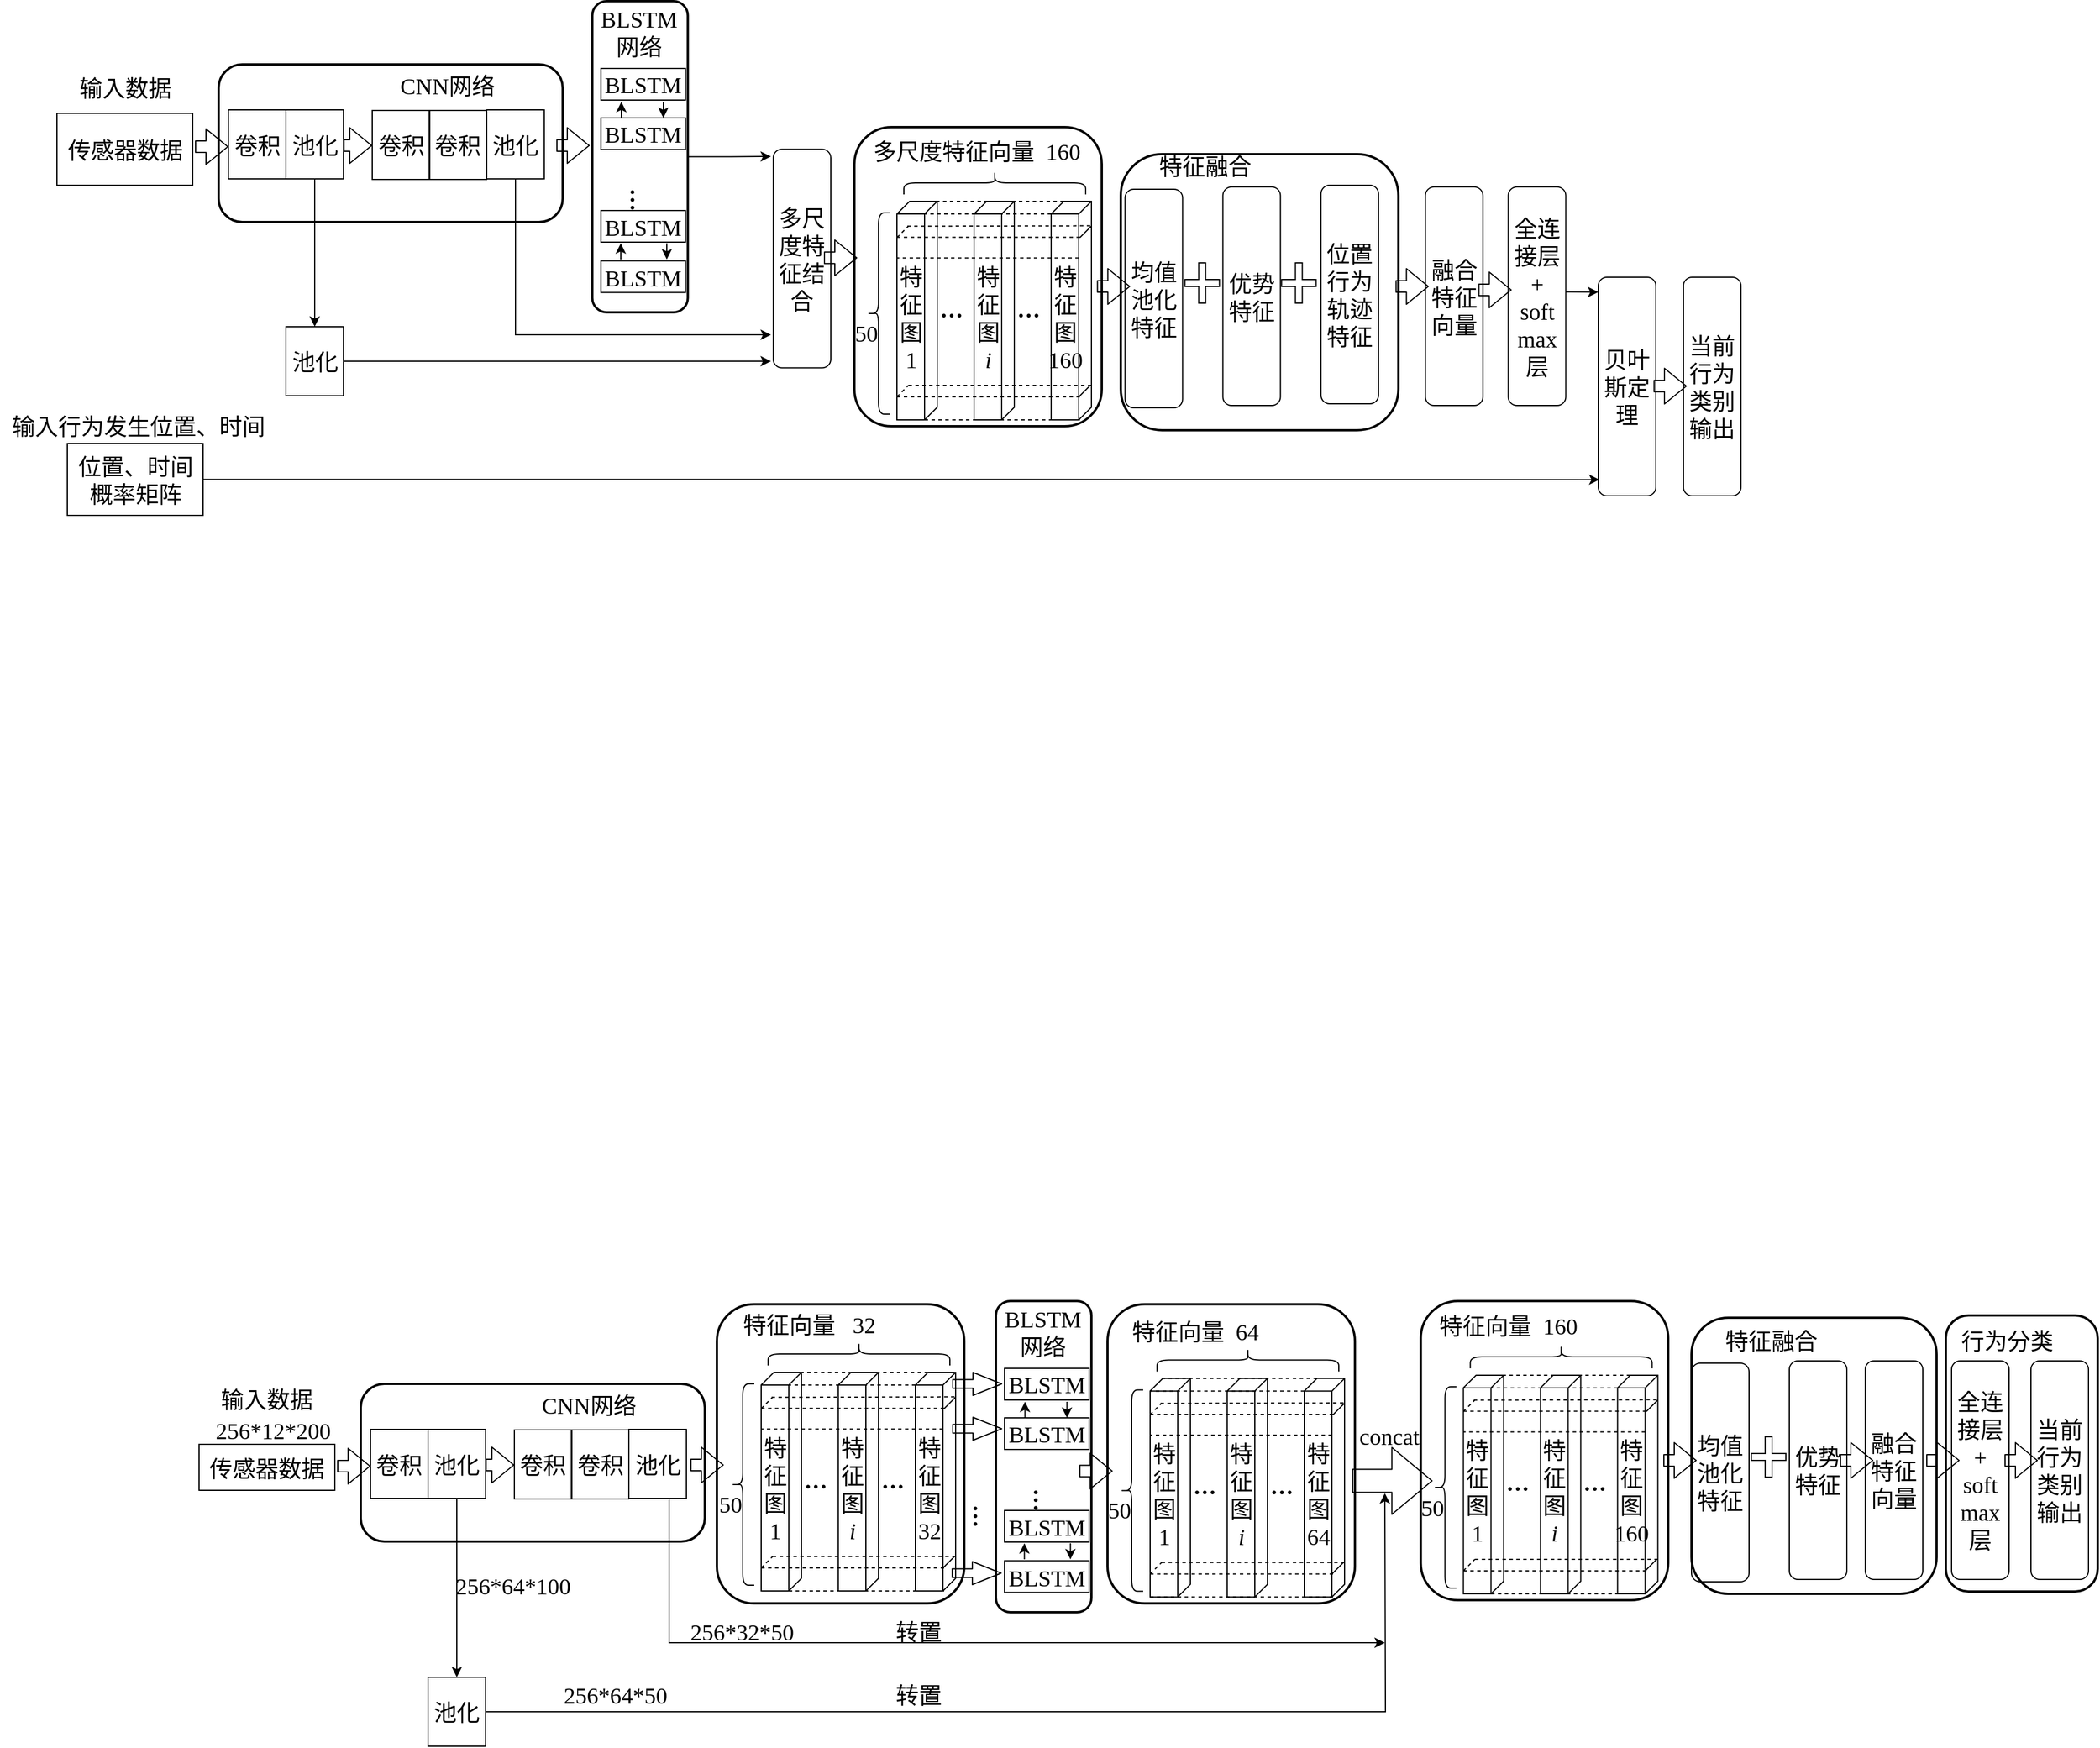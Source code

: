 <mxfile version="12.9.12" type="github">
  <diagram id="Lkw97c_AgVh8HSc2BfMV" name="Page-1">
    <mxGraphModel dx="2717" dy="941" grid="1" gridSize="10" guides="1" tooltips="1" connect="1" arrows="1" fold="1" page="1" pageScale="1" pageWidth="827" pageHeight="1169" math="0" shadow="0">
      <root>
        <mxCell id="0" />
        <mxCell id="1" parent="0" />
        <mxCell id="LtJeP3wDyuZseLfdFHoN-126" value="" style="edgeStyle=orthogonalEdgeStyle;rounded=0;orthogonalLoop=1;jettySize=auto;html=1;" edge="1" parent="1" source="JAnyshooGYFaPs62bja3-1">
          <mxGeometry relative="1" as="geometry">
            <mxPoint x="600" y="395" as="targetPoint" />
          </mxGeometry>
        </mxCell>
        <mxCell id="JAnyshooGYFaPs62bja3-1" value="" style="rounded=1;whiteSpace=wrap;html=1;fillColor=none;fontSize=20;fontFamily=Times New Roman;strokeColor=#000000;strokeWidth=2;" parent="1" vertex="1">
          <mxGeometry x="444.75" y="260" width="83" height="270.5" as="geometry" />
        </mxCell>
        <mxCell id="JAnyshooGYFaPs62bja3-3" value="" style="rounded=1;whiteSpace=wrap;html=1;fillColor=none;fontSize=20;fontFamily=Times New Roman;strokeColor=#000000;strokeWidth=2;" parent="1" vertex="1">
          <mxGeometry x="120" y="315" width="299" height="137" as="geometry" />
        </mxCell>
        <mxCell id="JAnyshooGYFaPs62bja3-4" value="" style="endArrow=classic;html=1;exitX=0.25;exitY=0;exitDx=0;exitDy=0;entryX=0.25;entryY=1;entryDx=0;entryDy=0;strokeColor=#000000;fontFamily=Times New Roman;fontSize=20;" parent="1" edge="1">
          <mxGeometry width="50" height="50" relative="1" as="geometry">
            <mxPoint x="506.5" y="347.5" as="sourcePoint" />
            <mxPoint x="506.5" y="361.5" as="targetPoint" />
          </mxGeometry>
        </mxCell>
        <mxCell id="JAnyshooGYFaPs62bja3-9" value="" style="edgeStyle=orthogonalEdgeStyle;rounded=0;orthogonalLoop=1;jettySize=auto;html=1;fontFamily=Times New Roman;fontSize=20;" parent="1" source="JAnyshooGYFaPs62bja3-10" target="JAnyshooGYFaPs62bja3-12" edge="1">
          <mxGeometry relative="1" as="geometry" />
        </mxCell>
        <mxCell id="JAnyshooGYFaPs62bja3-10" value="池化" style="rounded=0;whiteSpace=wrap;html=1;fillColor=none;fontSize=20;fontFamily=Times New Roman;strokeColor=#000000;" parent="1" vertex="1">
          <mxGeometry x="178.5" y="354.5" width="50" height="60" as="geometry" />
        </mxCell>
        <mxCell id="LtJeP3wDyuZseLfdFHoN-124" value="" style="edgeStyle=orthogonalEdgeStyle;rounded=0;orthogonalLoop=1;jettySize=auto;html=1;" edge="1" parent="1" source="JAnyshooGYFaPs62bja3-12">
          <mxGeometry relative="1" as="geometry">
            <mxPoint x="600" y="573" as="targetPoint" />
          </mxGeometry>
        </mxCell>
        <mxCell id="JAnyshooGYFaPs62bja3-12" value="池化" style="rounded=0;whiteSpace=wrap;html=1;fillColor=none;fontSize=20;fontFamily=Times New Roman;strokeColor=#000000;" parent="1" vertex="1">
          <mxGeometry x="178.5" y="543" width="50" height="60" as="geometry" />
        </mxCell>
        <mxCell id="LtJeP3wDyuZseLfdFHoN-128" value="" style="edgeStyle=orthogonalEdgeStyle;rounded=0;orthogonalLoop=1;jettySize=auto;html=1;" edge="1" parent="1" source="JAnyshooGYFaPs62bja3-15">
          <mxGeometry relative="1" as="geometry">
            <mxPoint x="600" y="550" as="targetPoint" />
            <Array as="points">
              <mxPoint x="378" y="550" />
            </Array>
          </mxGeometry>
        </mxCell>
        <mxCell id="JAnyshooGYFaPs62bja3-15" value="池化" style="rounded=0;whiteSpace=wrap;html=1;fillColor=none;fontSize=20;fontFamily=Times New Roman;strokeColor=#000000;" parent="1" vertex="1">
          <mxGeometry x="353" y="354.5" width="50" height="60" as="geometry" />
        </mxCell>
        <mxCell id="JAnyshooGYFaPs62bja3-16" value="CNN网络" style="text;html=1;strokeColor=none;fillColor=none;align=center;verticalAlign=middle;whiteSpace=wrap;rounded=0;fontSize=20;fontFamily=Times New Roman;" parent="1" vertex="1">
          <mxGeometry x="258.5" y="313" width="120" height="40" as="geometry" />
        </mxCell>
        <mxCell id="JAnyshooGYFaPs62bja3-34" value="均值池化特征" style="rounded=1;whiteSpace=wrap;html=1;fillColor=none;fontSize=20;fontFamily=Times New Roman;strokeColor=#000000;strokeWidth=1;" parent="1" vertex="1">
          <mxGeometry x="907.75" y="423.5" width="50" height="190" as="geometry" />
        </mxCell>
        <mxCell id="JAnyshooGYFaPs62bja3-35" value="" style="shape=cross;whiteSpace=wrap;html=1;fillColor=none;fontSize=20;fontFamily=Times New Roman;strokeColor=#000000;" parent="1" vertex="1">
          <mxGeometry x="959.75" y="487.5" width="30" height="35" as="geometry" />
        </mxCell>
        <mxCell id="JAnyshooGYFaPs62bja3-36" value="优势特征" style="rounded=1;whiteSpace=wrap;html=1;fillColor=none;fontSize=20;fontFamily=Times New Roman;strokeColor=#000000;" parent="1" vertex="1">
          <mxGeometry x="992.75" y="421.5" width="50" height="190" as="geometry" />
        </mxCell>
        <mxCell id="JAnyshooGYFaPs62bja3-37" value="全连接层&lt;br style=&quot;font-size: 20px;&quot;&gt;+&lt;br style=&quot;font-size: 20px;&quot;&gt;soft&lt;br style=&quot;font-size: 20px;&quot;&gt;max&lt;br style=&quot;font-size: 20px;&quot;&gt;层" style="rounded=1;whiteSpace=wrap;html=1;fillColor=none;fontSize=20;fontFamily=Times New Roman;strokeColor=#000000;" parent="1" vertex="1">
          <mxGeometry x="1240.75" y="421.5" width="50" height="190" as="geometry" />
        </mxCell>
        <mxCell id="JAnyshooGYFaPs62bja3-38" value="当前行为&lt;br style=&quot;font-size: 20px;&quot;&gt;类别输出" style="rounded=1;whiteSpace=wrap;html=1;fillColor=none;fontSize=20;fontFamily=Times New Roman;strokeColor=#000000;" parent="1" vertex="1">
          <mxGeometry x="1393" y="500" width="50" height="190" as="geometry" />
        </mxCell>
        <mxCell id="JAnyshooGYFaPs62bja3-39" value="" style="shape=flexArrow;endArrow=classic;html=1;fontFamily=Times New Roman;strokeColor=#000000;fontSize=20;" parent="1" edge="1">
          <mxGeometry width="50" height="50" relative="1" as="geometry">
            <mxPoint x="1142.75" y="508" as="sourcePoint" />
            <mxPoint x="1171.75" y="508" as="targetPoint" />
          </mxGeometry>
        </mxCell>
        <mxCell id="JAnyshooGYFaPs62bja3-40" value="BLSTM网络" style="text;html=1;strokeColor=none;fillColor=none;align=center;verticalAlign=middle;whiteSpace=wrap;rounded=0;fontSize=20;fontFamily=Times New Roman;" parent="1" vertex="1">
          <mxGeometry x="456.25" y="276.5" width="59" height="20" as="geometry" />
        </mxCell>
        <mxCell id="JAnyshooGYFaPs62bja3-42" value="传感器数据" style="rounded=0;whiteSpace=wrap;html=1;fillColor=none;fontSize=20;fontFamily=Times New Roman;strokeColor=#000000;" parent="1" vertex="1">
          <mxGeometry x="-20.5" y="357.5" width="118" height="62.5" as="geometry" />
        </mxCell>
        <mxCell id="JAnyshooGYFaPs62bja3-45" value="&lt;b style=&quot;font-size: 20px;&quot;&gt;&lt;font style=&quot;font-size: 20px;&quot;&gt;…&lt;/font&gt;&lt;/b&gt;" style="text;html=1;strokeColor=none;fillColor=none;align=center;verticalAlign=middle;whiteSpace=wrap;rounded=0;fontFamily=Times New Roman;fontSize=20;direction=west;rotation=90;" parent="1" vertex="1">
          <mxGeometry x="477.25" y="426.5" width="17" height="13" as="geometry" />
        </mxCell>
        <mxCell id="JAnyshooGYFaPs62bja3-46" value="输入数据" style="text;html=1;strokeColor=none;fillColor=none;align=center;verticalAlign=middle;whiteSpace=wrap;rounded=0;fontFamily=Times New Roman;fontSize=20;" parent="1" vertex="1">
          <mxGeometry x="-11.5" y="324.5" width="100" height="20" as="geometry" />
        </mxCell>
        <mxCell id="JAnyshooGYFaPs62bja3-49" value="BLSTM" style="rounded=0;whiteSpace=wrap;html=1;fillColor=none;fontFamily=Times New Roman;fontSize=20;strokeColor=#000000;" parent="1" vertex="1">
          <mxGeometry x="452.25" y="442" width="73.5" height="27.5" as="geometry" />
        </mxCell>
        <mxCell id="JAnyshooGYFaPs62bja3-54" value="" style="shape=flexArrow;endArrow=classic;html=1;fontFamily=Times New Roman;strokeColor=#000000;fontSize=20;" parent="1" edge="1">
          <mxGeometry width="50" height="50" relative="1" as="geometry">
            <mxPoint x="883.25" y="508" as="sourcePoint" />
            <mxPoint x="912.25" y="508" as="targetPoint" />
          </mxGeometry>
        </mxCell>
        <mxCell id="JAnyshooGYFaPs62bja3-55" value="" style="shape=flexArrow;endArrow=classic;html=1;fontFamily=Times New Roman;strokeColor=#000000;fontSize=20;" parent="1" edge="1">
          <mxGeometry width="50" height="50" relative="1" as="geometry">
            <mxPoint x="413.5" y="385.5" as="sourcePoint" />
            <mxPoint x="442.5" y="385.5" as="targetPoint" />
          </mxGeometry>
        </mxCell>
        <mxCell id="JAnyshooGYFaPs62bja3-56" value="" style="shape=flexArrow;endArrow=classic;html=1;fontFamily=Times New Roman;fontSize=20;" parent="1" edge="1">
          <mxGeometry width="50" height="50" relative="1" as="geometry">
            <mxPoint x="99.5" y="386.5" as="sourcePoint" />
            <mxPoint x="128.5" y="386.5" as="targetPoint" />
          </mxGeometry>
        </mxCell>
        <mxCell id="JAnyshooGYFaPs62bja3-57" value="" style="shape=flexArrow;endArrow=classic;html=1;fontFamily=Times New Roman;fontSize=20;" parent="1" edge="1">
          <mxGeometry width="50" height="50" relative="1" as="geometry">
            <mxPoint x="228.5" y="385.5" as="sourcePoint" />
            <mxPoint x="253.5" y="385.5" as="targetPoint" />
          </mxGeometry>
        </mxCell>
        <mxCell id="JAnyshooGYFaPs62bja3-59" value="" style="endArrow=classic;html=1;exitX=0.25;exitY=0;exitDx=0;exitDy=0;entryX=0.25;entryY=1;entryDx=0;entryDy=0;strokeColor=#000000;fontFamily=Times New Roman;fontSize=20;" parent="1" edge="1">
          <mxGeometry width="50" height="50" relative="1" as="geometry">
            <mxPoint x="470" y="361.5" as="sourcePoint" />
            <mxPoint x="470" y="347.5" as="targetPoint" />
          </mxGeometry>
        </mxCell>
        <mxCell id="JAnyshooGYFaPs62bja3-61" value="" style="endArrow=classic;html=1;exitX=0.25;exitY=0;exitDx=0;exitDy=0;entryX=0.25;entryY=1;entryDx=0;entryDy=0;strokeColor=#000000;fontFamily=Times New Roman;fontSize=20;" parent="1" edge="1">
          <mxGeometry width="50" height="50" relative="1" as="geometry">
            <mxPoint x="469.5" y="484.5" as="sourcePoint" />
            <mxPoint x="469.5" y="470.5" as="targetPoint" />
          </mxGeometry>
        </mxCell>
        <mxCell id="JAnyshooGYFaPs62bja3-63" value="" style="endArrow=classic;html=1;exitX=0.25;exitY=0;exitDx=0;exitDy=0;entryX=0.25;entryY=1;entryDx=0;entryDy=0;strokeColor=#000000;fontFamily=Times New Roman;fontSize=20;" parent="1" edge="1">
          <mxGeometry width="50" height="50" relative="1" as="geometry">
            <mxPoint x="509.5" y="470.5" as="sourcePoint" />
            <mxPoint x="509.5" y="484.5" as="targetPoint" />
          </mxGeometry>
        </mxCell>
        <mxCell id="JAnyshooGYFaPs62bja3-65" value="特征融合" style="text;html=1;strokeColor=none;fillColor=none;align=center;verticalAlign=middle;whiteSpace=wrap;rounded=0;fontSize=20;fontFamily=Times New Roman;" parent="1" vertex="1">
          <mxGeometry x="925.75" y="393" width="102.5" height="20" as="geometry" />
        </mxCell>
        <mxCell id="JAnyshooGYFaPs62bja3-66" value="融合特征向量" style="rounded=1;whiteSpace=wrap;html=1;fillColor=none;fontSize=20;fontFamily=Times New Roman;strokeColor=#000000;" parent="1" vertex="1">
          <mxGeometry x="1168.75" y="421.5" width="50" height="190" as="geometry" />
        </mxCell>
        <mxCell id="JAnyshooGYFaPs62bja3-68" value="" style="rounded=1;whiteSpace=wrap;html=1;fillColor=none;strokeWidth=2;fontFamily=Times New Roman;fontSize=20;" parent="1" vertex="1">
          <mxGeometry x="904" y="393" width="241.25" height="240" as="geometry" />
        </mxCell>
        <mxCell id="JAnyshooGYFaPs62bja3-71" value="卷积" style="rounded=0;whiteSpace=wrap;html=1;fillColor=none;fontSize=20;fontFamily=Times New Roman;strokeColor=#000000;" parent="1" vertex="1">
          <mxGeometry x="128.5" y="354.5" width="50" height="60" as="geometry" />
        </mxCell>
        <mxCell id="JAnyshooGYFaPs62bja3-72" value="卷积" style="rounded=0;whiteSpace=wrap;html=1;fillColor=none;fontSize=20;fontFamily=Times New Roman;strokeColor=#000000;" parent="1" vertex="1">
          <mxGeometry x="303" y="355" width="50" height="60" as="geometry" />
        </mxCell>
        <mxCell id="JAnyshooGYFaPs62bja3-73" value="卷积" style="rounded=0;whiteSpace=wrap;html=1;fillColor=none;fontSize=20;fontFamily=Times New Roman;strokeColor=#000000;" parent="1" vertex="1">
          <mxGeometry x="253.5" y="355" width="50" height="60" as="geometry" />
        </mxCell>
        <mxCell id="JAnyshooGYFaPs62bja3-98" value="" style="rounded=1;whiteSpace=wrap;html=1;fillColor=none;fontFamily=Times New Roman;fontSize=20;strokeColor=#000000;strokeWidth=2;" parent="1" vertex="1">
          <mxGeometry x="672.5" y="369.5" width="215" height="260" as="geometry" />
        </mxCell>
        <mxCell id="JAnyshooGYFaPs62bja3-99" value="&lt;font style=&quot;font-size: 20px;&quot;&gt;特征图&lt;br style=&quot;font-size: 20px;&quot;&gt;1&lt;/font&gt;" style="shape=cube;whiteSpace=wrap;html=1;boundedLbl=1;backgroundOutline=1;darkOpacity=0;darkOpacity2=0;fillColor=none;direction=south;size=11;fontFamily=Times New Roman;strokeColor=#000000;strokeWidth=1;fontSize=20;" parent="1" vertex="1">
          <mxGeometry x="709.5" y="434" width="35" height="190" as="geometry" />
        </mxCell>
        <mxCell id="JAnyshooGYFaPs62bja3-100" value="&lt;font style=&quot;font-size: 20px;&quot;&gt;特征图&lt;br style=&quot;font-size: 20px;&quot;&gt;&lt;i style=&quot;font-size: 20px;&quot;&gt;i&lt;/i&gt;&lt;/font&gt;" style="shape=cube;whiteSpace=wrap;html=1;boundedLbl=1;backgroundOutline=1;darkOpacity=0;darkOpacity2=0;fillColor=none;direction=south;size=11;fontStyle=0;fontFamily=Times New Roman;strokeColor=#000000;fontSize=20;" parent="1" vertex="1">
          <mxGeometry x="776.5" y="434" width="35" height="190" as="geometry" />
        </mxCell>
        <mxCell id="JAnyshooGYFaPs62bja3-101" value="&lt;font style=&quot;font-size: 20px;&quot;&gt;特征图&lt;br style=&quot;font-size: 20px;&quot;&gt;160&lt;br style=&quot;font-size: 20px;&quot;&gt;&lt;/font&gt;" style="shape=cube;whiteSpace=wrap;html=1;boundedLbl=1;backgroundOutline=1;darkOpacity=0;darkOpacity2=0;fillColor=none;direction=south;size=11;fontStyle=0;fontFamily=Times New Roman;strokeColor=#000000;fontSize=20;" parent="1" vertex="1">
          <mxGeometry x="843.5" y="434" width="35" height="190" as="geometry" />
        </mxCell>
        <mxCell id="JAnyshooGYFaPs62bja3-102" value="" style="shape=curlyBracket;whiteSpace=wrap;html=1;rounded=1;fillColor=none;fontSize=20;fontFamily=Times New Roman;strokeColor=#000000;" parent="1" vertex="1">
          <mxGeometry x="683.5" y="444" width="20" height="175" as="geometry" />
        </mxCell>
        <mxCell id="JAnyshooGYFaPs62bja3-103" value="50" style="text;html=1;resizable=0;points=[];autosize=1;align=left;verticalAlign=top;spacingTop=-4;fontSize=20;fontFamily=Times New Roman;" parent="1" vertex="1">
          <mxGeometry x="671" y="534" width="40" height="30" as="geometry" />
        </mxCell>
        <mxCell id="JAnyshooGYFaPs62bja3-104" value="" style="shape=curlyBracket;whiteSpace=wrap;html=1;rounded=1;fillColor=none;fontSize=20;direction=south;fontFamily=Times New Roman;strokeColor=#000000;" parent="1" vertex="1">
          <mxGeometry x="715.5" y="408" width="158" height="20" as="geometry" />
        </mxCell>
        <mxCell id="JAnyshooGYFaPs62bja3-105" value="多尺度特征向量&amp;nbsp; 160" style="text;html=1;resizable=0;points=[];autosize=1;align=left;verticalAlign=top;spacingTop=-4;fontSize=20;fontFamily=Times New Roman;" parent="1" vertex="1">
          <mxGeometry x="687" y="376" width="200" height="30" as="geometry" />
        </mxCell>
        <mxCell id="JAnyshooGYFaPs62bja3-106" value="" style="endArrow=none;dashed=1;html=1;fontSize=20;entryX=0;entryY=0;entryDx=11;entryDy=35;entryPerimeter=0;exitX=0;exitY=0;exitDx=11;exitDy=35;exitPerimeter=0;fontFamily=Times New Roman;strokeColor=#000000;" parent="1" source="JAnyshooGYFaPs62bja3-101" target="JAnyshooGYFaPs62bja3-99" edge="1">
          <mxGeometry width="50" height="50" relative="1" as="geometry">
            <mxPoint x="466.5" y="433" as="sourcePoint" />
            <mxPoint x="708.5" y="439" as="targetPoint" />
          </mxGeometry>
        </mxCell>
        <mxCell id="JAnyshooGYFaPs62bja3-107" value="" style="endArrow=none;dashed=1;html=1;fontSize=20;entryX=0;entryY=0;entryDx=0;entryDy=24;entryPerimeter=0;exitX=0;exitY=0;exitDx=0;exitDy=24;exitPerimeter=0;fontFamily=Times New Roman;strokeColor=#000000;" parent="1" source="JAnyshooGYFaPs62bja3-101" target="JAnyshooGYFaPs62bja3-99" edge="1">
          <mxGeometry width="50" height="50" relative="1" as="geometry">
            <mxPoint x="588.5" y="449" as="sourcePoint" />
            <mxPoint x="638.5" y="399" as="targetPoint" />
          </mxGeometry>
        </mxCell>
        <mxCell id="JAnyshooGYFaPs62bja3-108" value="" style="endArrow=none;dashed=1;html=1;fontSize=20;entryX=0.149;entryY=1;entryDx=0;entryDy=0;entryPerimeter=0;exitX=0.149;exitY=0.286;exitDx=0;exitDy=0;exitPerimeter=0;fontFamily=Times New Roman;strokeColor=#000000;" parent="1" edge="1">
          <mxGeometry width="50" height="50" relative="1" as="geometry">
            <mxPoint x="868.49" y="465.31" as="sourcePoint" />
            <mxPoint x="709.5" y="465.31" as="targetPoint" />
          </mxGeometry>
        </mxCell>
        <mxCell id="JAnyshooGYFaPs62bja3-109" value="" style="endArrow=none;dashed=1;html=1;fontSize=20;entryX=0.112;entryY=0.009;entryDx=0;entryDy=0;entryPerimeter=0;exitX=0.114;exitY=0.743;exitDx=0;exitDy=0;exitPerimeter=0;fontFamily=Times New Roman;strokeColor=#000000;" parent="1" source="JAnyshooGYFaPs62bja3-99" target="JAnyshooGYFaPs62bja3-101" edge="1">
          <mxGeometry width="50" height="50" relative="1" as="geometry">
            <mxPoint x="608.5" y="469" as="sourcePoint" />
            <mxPoint x="658.5" y="419" as="targetPoint" />
          </mxGeometry>
        </mxCell>
        <mxCell id="JAnyshooGYFaPs62bja3-110" value="" style="endArrow=none;dashed=1;html=1;fontSize=20;fontFamily=Times New Roman;strokeColor=#000000;" parent="1" edge="1">
          <mxGeometry width="50" height="50" relative="1" as="geometry">
            <mxPoint x="709.5" y="604" as="sourcePoint" />
            <mxPoint x="868.5" y="604" as="targetPoint" />
          </mxGeometry>
        </mxCell>
        <mxCell id="JAnyshooGYFaPs62bja3-111" value="" style="endArrow=none;dashed=1;html=1;fontSize=20;fontFamily=Times New Roman;strokeColor=#000000;" parent="1" edge="1">
          <mxGeometry width="50" height="50" relative="1" as="geometry">
            <mxPoint x="709.5" y="624" as="sourcePoint" />
            <mxPoint x="868.5" y="624" as="targetPoint" />
          </mxGeometry>
        </mxCell>
        <mxCell id="JAnyshooGYFaPs62bja3-112" value="" style="endArrow=none;dashed=1;html=1;fontSize=20;fontFamily=Times New Roman;strokeColor=#000000;" parent="1" edge="1">
          <mxGeometry width="50" height="50" relative="1" as="geometry">
            <mxPoint x="719.5" y="594" as="sourcePoint" />
            <mxPoint x="878.5" y="594" as="targetPoint" />
          </mxGeometry>
        </mxCell>
        <mxCell id="JAnyshooGYFaPs62bja3-113" value="" style="endArrow=none;html=1;fontSize=20;fontFamily=Times New Roman;strokeColor=#000000;" parent="1" edge="1">
          <mxGeometry width="50" height="50" relative="1" as="geometry">
            <mxPoint x="868.5" y="465.5" as="sourcePoint" />
            <mxPoint x="878.5" y="455.5" as="targetPoint" />
          </mxGeometry>
        </mxCell>
        <mxCell id="JAnyshooGYFaPs62bja3-114" value="" style="endArrow=none;dashed=1;html=1;fontSize=20;fontFamily=Times New Roman;strokeColor=#000000;" parent="1" edge="1">
          <mxGeometry width="50" height="50" relative="1" as="geometry">
            <mxPoint x="709.5" y="465.5" as="sourcePoint" />
            <mxPoint x="719.5" y="455.5" as="targetPoint" />
          </mxGeometry>
        </mxCell>
        <mxCell id="JAnyshooGYFaPs62bja3-115" value="" style="endArrow=none;dashed=1;html=1;fontSize=20;fontFamily=Times New Roman;strokeColor=#000000;" parent="1" edge="1">
          <mxGeometry width="50" height="50" relative="1" as="geometry">
            <mxPoint x="709.5" y="604" as="sourcePoint" />
            <mxPoint x="719.5" y="594" as="targetPoint" />
          </mxGeometry>
        </mxCell>
        <mxCell id="JAnyshooGYFaPs62bja3-116" value="" style="endArrow=none;html=1;fontSize=20;fontFamily=Times New Roman;strokeColor=#000000;" parent="1" edge="1">
          <mxGeometry width="50" height="50" relative="1" as="geometry">
            <mxPoint x="867.5" y="604" as="sourcePoint" />
            <mxPoint x="877.5" y="594" as="targetPoint" />
          </mxGeometry>
        </mxCell>
        <mxCell id="JAnyshooGYFaPs62bja3-117" value="" style="endArrow=none;dashed=1;html=1;fontSize=20;entryX=0.149;entryY=1;entryDx=0;entryDy=0;entryPerimeter=0;exitX=0.149;exitY=0.286;exitDx=0;exitDy=0;exitPerimeter=0;fontFamily=Times New Roman;strokeColor=#000000;" parent="1" edge="1">
          <mxGeometry width="50" height="50" relative="1" as="geometry">
            <mxPoint x="867.5" y="483.31" as="sourcePoint" />
            <mxPoint x="709.5" y="483.31" as="targetPoint" />
          </mxGeometry>
        </mxCell>
        <mxCell id="JAnyshooGYFaPs62bja3-118" value="&lt;b style=&quot;font-size: 20px;&quot;&gt;…&lt;/b&gt;" style="text;html=1;strokeColor=none;fillColor=none;align=center;verticalAlign=middle;whiteSpace=wrap;rounded=0;fontFamily=Times New Roman;fontSize=20;direction=west;" parent="1" vertex="1">
          <mxGeometry x="803.5" y="516.5" width="40" height="20" as="geometry" />
        </mxCell>
        <mxCell id="JAnyshooGYFaPs62bja3-119" value="&lt;b style=&quot;font-size: 20px;&quot;&gt;…&lt;/b&gt;" style="text;html=1;strokeColor=none;fillColor=none;align=center;verticalAlign=middle;whiteSpace=wrap;rounded=0;fontFamily=Times New Roman;fontSize=20;direction=west;" parent="1" vertex="1">
          <mxGeometry x="737" y="516.5" width="40" height="20" as="geometry" />
        </mxCell>
        <mxCell id="JAnyshooGYFaPs62bja3-125" value="BLSTM" style="rounded=0;whiteSpace=wrap;html=1;fillColor=none;fontFamily=Times New Roman;fontSize=20;strokeColor=#000000;" parent="1" vertex="1">
          <mxGeometry x="452.25" y="485.75" width="73.5" height="27.5" as="geometry" />
        </mxCell>
        <mxCell id="JAnyshooGYFaPs62bja3-128" value="BLSTM" style="rounded=0;whiteSpace=wrap;html=1;fillColor=none;fontFamily=Times New Roman;fontSize=20;strokeColor=#000000;" parent="1" vertex="1">
          <mxGeometry x="452.25" y="318.5" width="73.5" height="27.5" as="geometry" />
        </mxCell>
        <mxCell id="JAnyshooGYFaPs62bja3-129" value="BLSTM" style="rounded=0;whiteSpace=wrap;html=1;fillColor=none;fontFamily=Times New Roman;fontSize=20;strokeColor=#000000;" parent="1" vertex="1">
          <mxGeometry x="452.25" y="361.5" width="73.5" height="27.5" as="geometry" />
        </mxCell>
        <mxCell id="LtJeP3wDyuZseLfdFHoN-1" value="" style="rounded=1;whiteSpace=wrap;html=1;fillColor=none;fontSize=20;fontFamily=Times New Roman;strokeColor=#000000;strokeWidth=2;" vertex="1" parent="1">
          <mxGeometry x="795.5" y="1390" width="83" height="270.5" as="geometry" />
        </mxCell>
        <mxCell id="LtJeP3wDyuZseLfdFHoN-2" value="" style="rounded=1;whiteSpace=wrap;html=1;fillColor=none;fontFamily=Times New Roman;fontSize=20;strokeColor=#000000;strokeWidth=2;" vertex="1" parent="1">
          <mxGeometry x="553" y="1392.75" width="215" height="260" as="geometry" />
        </mxCell>
        <mxCell id="LtJeP3wDyuZseLfdFHoN-3" value="" style="rounded=1;whiteSpace=wrap;html=1;fillColor=none;fontSize=20;fontFamily=Times New Roman;strokeColor=#000000;strokeWidth=2;" vertex="1" parent="1">
          <mxGeometry x="243.5" y="1462" width="299" height="137" as="geometry" />
        </mxCell>
        <mxCell id="LtJeP3wDyuZseLfdFHoN-4" value="" style="endArrow=classic;html=1;exitX=0.25;exitY=0;exitDx=0;exitDy=0;entryX=0.25;entryY=1;entryDx=0;entryDy=0;strokeColor=#000000;fontFamily=Times New Roman;fontSize=20;" edge="1" parent="1">
          <mxGeometry width="50" height="50" relative="1" as="geometry">
            <mxPoint x="857.25" y="1477.5" as="sourcePoint" />
            <mxPoint x="857.25" y="1491.5" as="targetPoint" />
          </mxGeometry>
        </mxCell>
        <mxCell id="LtJeP3wDyuZseLfdFHoN-5" value="&lt;font style=&quot;font-size: 20px;&quot;&gt;特征图&lt;br style=&quot;font-size: 20px;&quot;&gt;1&lt;/font&gt;" style="shape=cube;whiteSpace=wrap;html=1;boundedLbl=1;backgroundOutline=1;darkOpacity=0;darkOpacity2=0;fillColor=none;direction=south;size=11;fontFamily=Times New Roman;strokeColor=#000000;strokeWidth=1;fontSize=20;" vertex="1" parent="1">
          <mxGeometry x="591.5" y="1452" width="35" height="190" as="geometry" />
        </mxCell>
        <mxCell id="LtJeP3wDyuZseLfdFHoN-6" value="&lt;font style=&quot;font-size: 20px;&quot;&gt;特征图&lt;br style=&quot;font-size: 20px;&quot;&gt;&lt;i style=&quot;font-size: 20px;&quot;&gt;i&lt;/i&gt;&lt;/font&gt;" style="shape=cube;whiteSpace=wrap;html=1;boundedLbl=1;backgroundOutline=1;darkOpacity=0;darkOpacity2=0;fillColor=none;direction=south;size=11;fontStyle=0;fontFamily=Times New Roman;strokeColor=#000000;fontSize=20;" vertex="1" parent="1">
          <mxGeometry x="658.5" y="1452" width="35" height="190" as="geometry" />
        </mxCell>
        <mxCell id="LtJeP3wDyuZseLfdFHoN-7" value="&lt;font style=&quot;font-size: 20px;&quot;&gt;特征图&lt;br style=&quot;font-size: 20px;&quot;&gt;32&lt;/font&gt;" style="shape=cube;whiteSpace=wrap;html=1;boundedLbl=1;backgroundOutline=1;darkOpacity=0;darkOpacity2=0;fillColor=none;direction=south;size=11;fontStyle=0;fontFamily=Times New Roman;strokeColor=#000000;fontSize=20;" vertex="1" parent="1">
          <mxGeometry x="725.5" y="1452" width="35" height="190" as="geometry" />
        </mxCell>
        <mxCell id="LtJeP3wDyuZseLfdFHoN-8" value="" style="edgeStyle=orthogonalEdgeStyle;rounded=0;orthogonalLoop=1;jettySize=auto;html=1;fontFamily=Times New Roman;fontSize=20;" edge="1" parent="1" source="LtJeP3wDyuZseLfdFHoN-9" target="LtJeP3wDyuZseLfdFHoN-11">
          <mxGeometry relative="1" as="geometry" />
        </mxCell>
        <mxCell id="LtJeP3wDyuZseLfdFHoN-9" value="池化" style="rounded=0;whiteSpace=wrap;html=1;fillColor=none;fontSize=20;fontFamily=Times New Roman;strokeColor=#000000;" vertex="1" parent="1">
          <mxGeometry x="302" y="1501.5" width="50" height="60" as="geometry" />
        </mxCell>
        <mxCell id="LtJeP3wDyuZseLfdFHoN-10" value="" style="edgeStyle=orthogonalEdgeStyle;rounded=0;orthogonalLoop=1;jettySize=auto;html=1;fontFamily=Times New Roman;fontSize=20;" edge="1" parent="1" source="LtJeP3wDyuZseLfdFHoN-11">
          <mxGeometry relative="1" as="geometry">
            <mxPoint x="1133.5" y="1557" as="targetPoint" />
          </mxGeometry>
        </mxCell>
        <mxCell id="LtJeP3wDyuZseLfdFHoN-11" value="池化" style="rounded=0;whiteSpace=wrap;html=1;fillColor=none;fontSize=20;fontFamily=Times New Roman;strokeColor=#000000;" vertex="1" parent="1">
          <mxGeometry x="302" y="1717" width="50" height="60" as="geometry" />
        </mxCell>
        <mxCell id="LtJeP3wDyuZseLfdFHoN-12" value="" style="edgeStyle=orthogonalEdgeStyle;rounded=0;orthogonalLoop=1;jettySize=auto;html=1;fontFamily=Times New Roman;fontSize=20;" edge="1" parent="1" source="LtJeP3wDyuZseLfdFHoN-13">
          <mxGeometry relative="1" as="geometry">
            <mxPoint x="1133.5" y="1687.0" as="targetPoint" />
            <Array as="points">
              <mxPoint x="511.5" y="1687" />
            </Array>
          </mxGeometry>
        </mxCell>
        <mxCell id="LtJeP3wDyuZseLfdFHoN-13" value="池化" style="rounded=0;whiteSpace=wrap;html=1;fillColor=none;fontSize=20;fontFamily=Times New Roman;strokeColor=#000000;" vertex="1" parent="1">
          <mxGeometry x="476.5" y="1501.5" width="50" height="60" as="geometry" />
        </mxCell>
        <mxCell id="LtJeP3wDyuZseLfdFHoN-14" value="CNN网络" style="text;html=1;strokeColor=none;fillColor=none;align=center;verticalAlign=middle;whiteSpace=wrap;rounded=0;fontSize=20;fontFamily=Times New Roman;" vertex="1" parent="1">
          <mxGeometry x="382" y="1460" width="120" height="40" as="geometry" />
        </mxCell>
        <mxCell id="LtJeP3wDyuZseLfdFHoN-15" value="256*64*100" style="text;html=1;strokeColor=none;fillColor=none;align=center;verticalAlign=middle;whiteSpace=wrap;rounded=0;fontSize=20;fontFamily=Times New Roman;" vertex="1" parent="1">
          <mxGeometry x="313.5" y="1626.5" width="124" height="20" as="geometry" />
        </mxCell>
        <mxCell id="LtJeP3wDyuZseLfdFHoN-16" value="256*32*50" style="text;html=1;strokeColor=none;fillColor=none;align=center;verticalAlign=middle;whiteSpace=wrap;rounded=0;fontSize=20;fontFamily=Times New Roman;" vertex="1" parent="1">
          <mxGeometry x="512.5" y="1667" width="124" height="20" as="geometry" />
        </mxCell>
        <mxCell id="LtJeP3wDyuZseLfdFHoN-17" value="" style="shape=curlyBracket;whiteSpace=wrap;html=1;rounded=1;fillColor=none;fontSize=20;fontFamily=Times New Roman;strokeColor=#000000;" vertex="1" parent="1">
          <mxGeometry x="565.5" y="1462" width="20" height="175" as="geometry" />
        </mxCell>
        <mxCell id="LtJeP3wDyuZseLfdFHoN-18" value="50" style="text;html=1;resizable=0;points=[];autosize=1;align=left;verticalAlign=top;spacingTop=-4;fontSize=20;fontFamily=Times New Roman;" vertex="1" parent="1">
          <mxGeometry x="553" y="1552" width="40" height="30" as="geometry" />
        </mxCell>
        <mxCell id="LtJeP3wDyuZseLfdFHoN-19" value="" style="shape=curlyBracket;whiteSpace=wrap;html=1;rounded=1;fillColor=none;fontSize=20;direction=south;fontFamily=Times New Roman;strokeColor=#000000;" vertex="1" parent="1">
          <mxGeometry x="597.5" y="1426" width="158" height="20" as="geometry" />
        </mxCell>
        <mxCell id="LtJeP3wDyuZseLfdFHoN-20" value="特征向量&amp;nbsp; &amp;nbsp;32" style="text;html=1;resizable=0;points=[];autosize=1;align=left;verticalAlign=top;spacingTop=-4;fontSize=20;fontFamily=Times New Roman;" vertex="1" parent="1">
          <mxGeometry x="574" y="1396" width="130" height="30" as="geometry" />
        </mxCell>
        <mxCell id="LtJeP3wDyuZseLfdFHoN-21" value="" style="endArrow=none;dashed=1;html=1;fontSize=20;entryX=0;entryY=0;entryDx=11;entryDy=35;entryPerimeter=0;exitX=0;exitY=0;exitDx=11;exitDy=35;exitPerimeter=0;fontFamily=Times New Roman;strokeColor=#000000;" edge="1" parent="1" source="LtJeP3wDyuZseLfdFHoN-7" target="LtJeP3wDyuZseLfdFHoN-5">
          <mxGeometry width="50" height="50" relative="1" as="geometry">
            <mxPoint x="348.5" y="1451" as="sourcePoint" />
            <mxPoint x="590.5" y="1457" as="targetPoint" />
          </mxGeometry>
        </mxCell>
        <mxCell id="LtJeP3wDyuZseLfdFHoN-22" value="" style="endArrow=none;dashed=1;html=1;fontSize=20;entryX=0;entryY=0;entryDx=0;entryDy=24;entryPerimeter=0;exitX=0;exitY=0;exitDx=0;exitDy=24;exitPerimeter=0;fontFamily=Times New Roman;strokeColor=#000000;" edge="1" parent="1" source="LtJeP3wDyuZseLfdFHoN-7" target="LtJeP3wDyuZseLfdFHoN-5">
          <mxGeometry width="50" height="50" relative="1" as="geometry">
            <mxPoint x="470.5" y="1467" as="sourcePoint" />
            <mxPoint x="520.5" y="1417" as="targetPoint" />
          </mxGeometry>
        </mxCell>
        <mxCell id="LtJeP3wDyuZseLfdFHoN-23" value="" style="endArrow=none;dashed=1;html=1;fontSize=20;entryX=0.149;entryY=1;entryDx=0;entryDy=0;entryPerimeter=0;exitX=0.149;exitY=0.286;exitDx=0;exitDy=0;exitPerimeter=0;fontFamily=Times New Roman;strokeColor=#000000;" edge="1" parent="1">
          <mxGeometry width="50" height="50" relative="1" as="geometry">
            <mxPoint x="750.49" y="1483.31" as="sourcePoint" />
            <mxPoint x="591.5" y="1483.31" as="targetPoint" />
          </mxGeometry>
        </mxCell>
        <mxCell id="LtJeP3wDyuZseLfdFHoN-24" value="" style="endArrow=none;dashed=1;html=1;fontSize=20;entryX=0.112;entryY=0.009;entryDx=0;entryDy=0;entryPerimeter=0;exitX=0.114;exitY=0.743;exitDx=0;exitDy=0;exitPerimeter=0;fontFamily=Times New Roman;strokeColor=#000000;" edge="1" parent="1" source="LtJeP3wDyuZseLfdFHoN-5" target="LtJeP3wDyuZseLfdFHoN-7">
          <mxGeometry width="50" height="50" relative="1" as="geometry">
            <mxPoint x="490.5" y="1487" as="sourcePoint" />
            <mxPoint x="540.5" y="1437" as="targetPoint" />
          </mxGeometry>
        </mxCell>
        <mxCell id="LtJeP3wDyuZseLfdFHoN-25" value="" style="endArrow=none;dashed=1;html=1;fontSize=20;fontFamily=Times New Roman;strokeColor=#000000;" edge="1" parent="1">
          <mxGeometry width="50" height="50" relative="1" as="geometry">
            <mxPoint x="591.5" y="1622" as="sourcePoint" />
            <mxPoint x="750.5" y="1622" as="targetPoint" />
          </mxGeometry>
        </mxCell>
        <mxCell id="LtJeP3wDyuZseLfdFHoN-26" value="" style="endArrow=none;dashed=1;html=1;fontSize=20;fontFamily=Times New Roman;strokeColor=#000000;" edge="1" parent="1">
          <mxGeometry width="50" height="50" relative="1" as="geometry">
            <mxPoint x="591.5" y="1642" as="sourcePoint" />
            <mxPoint x="750.5" y="1642" as="targetPoint" />
          </mxGeometry>
        </mxCell>
        <mxCell id="LtJeP3wDyuZseLfdFHoN-27" value="" style="endArrow=none;dashed=1;html=1;fontSize=20;fontFamily=Times New Roman;strokeColor=#000000;" edge="1" parent="1">
          <mxGeometry width="50" height="50" relative="1" as="geometry">
            <mxPoint x="601.5" y="1612" as="sourcePoint" />
            <mxPoint x="760.5" y="1612" as="targetPoint" />
          </mxGeometry>
        </mxCell>
        <mxCell id="LtJeP3wDyuZseLfdFHoN-28" value="" style="endArrow=none;html=1;fontSize=20;fontFamily=Times New Roman;strokeColor=#000000;" edge="1" parent="1">
          <mxGeometry width="50" height="50" relative="1" as="geometry">
            <mxPoint x="750.5" y="1483.5" as="sourcePoint" />
            <mxPoint x="760.5" y="1473.5" as="targetPoint" />
          </mxGeometry>
        </mxCell>
        <mxCell id="LtJeP3wDyuZseLfdFHoN-29" value="" style="endArrow=none;dashed=1;html=1;fontSize=20;fontFamily=Times New Roman;strokeColor=#000000;" edge="1" parent="1">
          <mxGeometry width="50" height="50" relative="1" as="geometry">
            <mxPoint x="591.5" y="1483.5" as="sourcePoint" />
            <mxPoint x="601.5" y="1473.5" as="targetPoint" />
          </mxGeometry>
        </mxCell>
        <mxCell id="LtJeP3wDyuZseLfdFHoN-30" value="" style="endArrow=none;dashed=1;html=1;fontSize=20;fontFamily=Times New Roman;strokeColor=#000000;" edge="1" parent="1">
          <mxGeometry width="50" height="50" relative="1" as="geometry">
            <mxPoint x="591.5" y="1622" as="sourcePoint" />
            <mxPoint x="601.5" y="1612" as="targetPoint" />
          </mxGeometry>
        </mxCell>
        <mxCell id="LtJeP3wDyuZseLfdFHoN-31" value="" style="endArrow=none;html=1;fontSize=20;fontFamily=Times New Roman;strokeColor=#000000;" edge="1" parent="1">
          <mxGeometry width="50" height="50" relative="1" as="geometry">
            <mxPoint x="749.5" y="1622" as="sourcePoint" />
            <mxPoint x="759.5" y="1612" as="targetPoint" />
          </mxGeometry>
        </mxCell>
        <mxCell id="LtJeP3wDyuZseLfdFHoN-32" value="均值池化特征" style="rounded=1;whiteSpace=wrap;html=1;fillColor=none;fontSize=20;fontFamily=Times New Roman;strokeColor=#000000;strokeWidth=1;" vertex="1" parent="1">
          <mxGeometry x="1400" y="1444" width="50" height="190" as="geometry" />
        </mxCell>
        <mxCell id="LtJeP3wDyuZseLfdFHoN-33" value="" style="shape=cross;whiteSpace=wrap;html=1;fillColor=none;fontSize=20;fontFamily=Times New Roman;strokeColor=#000000;" vertex="1" parent="1">
          <mxGeometry x="1452" y="1508" width="30" height="35" as="geometry" />
        </mxCell>
        <mxCell id="LtJeP3wDyuZseLfdFHoN-34" value="优势特征" style="rounded=1;whiteSpace=wrap;html=1;fillColor=none;fontSize=20;fontFamily=Times New Roman;strokeColor=#000000;" vertex="1" parent="1">
          <mxGeometry x="1485" y="1442" width="50" height="190" as="geometry" />
        </mxCell>
        <mxCell id="LtJeP3wDyuZseLfdFHoN-35" value="全连接层&lt;br style=&quot;font-size: 20px;&quot;&gt;+&lt;br style=&quot;font-size: 20px;&quot;&gt;soft&lt;br style=&quot;font-size: 20px;&quot;&gt;max&lt;br style=&quot;font-size: 20px;&quot;&gt;层" style="rounded=1;whiteSpace=wrap;html=1;fillColor=none;fontSize=20;fontFamily=Times New Roman;strokeColor=#000000;" vertex="1" parent="1">
          <mxGeometry x="1626" y="1442" width="50" height="190" as="geometry" />
        </mxCell>
        <mxCell id="LtJeP3wDyuZseLfdFHoN-36" value="当前行为&lt;br style=&quot;font-size: 20px;&quot;&gt;类别输出" style="rounded=1;whiteSpace=wrap;html=1;fillColor=none;fontSize=20;fontFamily=Times New Roman;strokeColor=#000000;" vertex="1" parent="1">
          <mxGeometry x="1695" y="1442" width="50" height="190" as="geometry" />
        </mxCell>
        <mxCell id="LtJeP3wDyuZseLfdFHoN-37" value="" style="shape=flexArrow;endArrow=classic;html=1;fontFamily=Times New Roman;strokeColor=#000000;fontSize=20;" edge="1" parent="1">
          <mxGeometry width="50" height="50" relative="1" as="geometry">
            <mxPoint x="1529" y="1528.5" as="sourcePoint" />
            <mxPoint x="1558" y="1528.5" as="targetPoint" />
          </mxGeometry>
        </mxCell>
        <mxCell id="LtJeP3wDyuZseLfdFHoN-38" value="BLSTM网络" style="text;html=1;strokeColor=none;fillColor=none;align=center;verticalAlign=middle;whiteSpace=wrap;rounded=0;fontSize=20;fontFamily=Times New Roman;" vertex="1" parent="1">
          <mxGeometry x="807" y="1406.5" width="59" height="20" as="geometry" />
        </mxCell>
        <mxCell id="LtJeP3wDyuZseLfdFHoN-39" value="" style="endArrow=none;dashed=1;html=1;fontSize=20;entryX=0.149;entryY=1;entryDx=0;entryDy=0;entryPerimeter=0;exitX=0.149;exitY=0.286;exitDx=0;exitDy=0;exitPerimeter=0;fontFamily=Times New Roman;strokeColor=#000000;" edge="1" parent="1">
          <mxGeometry width="50" height="50" relative="1" as="geometry">
            <mxPoint x="749.5" y="1501.31" as="sourcePoint" />
            <mxPoint x="591.5" y="1501.31" as="targetPoint" />
          </mxGeometry>
        </mxCell>
        <mxCell id="LtJeP3wDyuZseLfdFHoN-40" value="传感器数据" style="rounded=0;whiteSpace=wrap;html=1;fillColor=none;fontSize=20;fontFamily=Times New Roman;strokeColor=#000000;" vertex="1" parent="1">
          <mxGeometry x="103" y="1514.5" width="118" height="40" as="geometry" />
        </mxCell>
        <mxCell id="LtJeP3wDyuZseLfdFHoN-41" value="&lt;b style=&quot;font-size: 20px;&quot;&gt;…&lt;/b&gt;" style="text;html=1;strokeColor=none;fillColor=none;align=center;verticalAlign=middle;whiteSpace=wrap;rounded=0;fontFamily=Times New Roman;fontSize=20;direction=west;" vertex="1" parent="1">
          <mxGeometry x="685.5" y="1534.5" width="40" height="20" as="geometry" />
        </mxCell>
        <mxCell id="LtJeP3wDyuZseLfdFHoN-42" value="&lt;b style=&quot;font-size: 20px;&quot;&gt;…&lt;/b&gt;" style="text;html=1;strokeColor=none;fillColor=none;align=center;verticalAlign=middle;whiteSpace=wrap;rounded=0;fontFamily=Times New Roman;fontSize=20;direction=west;" vertex="1" parent="1">
          <mxGeometry x="619" y="1534.5" width="40" height="20" as="geometry" />
        </mxCell>
        <mxCell id="LtJeP3wDyuZseLfdFHoN-43" value="&lt;b style=&quot;font-size: 20px;&quot;&gt;&lt;font style=&quot;font-size: 20px;&quot;&gt;…&lt;/font&gt;&lt;/b&gt;" style="text;html=1;strokeColor=none;fillColor=none;align=center;verticalAlign=middle;whiteSpace=wrap;rounded=0;fontFamily=Times New Roman;fontSize=20;direction=west;rotation=90;" vertex="1" parent="1">
          <mxGeometry x="828" y="1556.5" width="17" height="13" as="geometry" />
        </mxCell>
        <mxCell id="LtJeP3wDyuZseLfdFHoN-44" value="输入数据" style="text;html=1;strokeColor=none;fillColor=none;align=center;verticalAlign=middle;whiteSpace=wrap;rounded=0;fontFamily=Times New Roman;fontSize=20;" vertex="1" parent="1">
          <mxGeometry x="112" y="1464.5" width="100" height="20" as="geometry" />
        </mxCell>
        <mxCell id="LtJeP3wDyuZseLfdFHoN-45" value="" style="shape=flexArrow;endArrow=classic;html=1;fontFamily=Times New Roman;fontSize=20;width=7.5;endSize=7.986;endWidth=11.528;" edge="1" parent="1">
          <mxGeometry width="50" height="50" relative="1" as="geometry">
            <mxPoint x="757.5" y="1462" as="sourcePoint" />
            <mxPoint x="801.0" y="1462" as="targetPoint" />
          </mxGeometry>
        </mxCell>
        <mxCell id="LtJeP3wDyuZseLfdFHoN-46" value="" style="shape=flexArrow;endArrow=classic;html=1;fontFamily=Times New Roman;fontSize=20;width=7.5;endSize=7.986;endWidth=11.528;" edge="1" parent="1">
          <mxGeometry width="50" height="50" relative="1" as="geometry">
            <mxPoint x="757.5" y="1501" as="sourcePoint" />
            <mxPoint x="801.0" y="1501" as="targetPoint" />
          </mxGeometry>
        </mxCell>
        <mxCell id="LtJeP3wDyuZseLfdFHoN-47" value="BLSTM" style="rounded=0;whiteSpace=wrap;html=1;fillColor=none;fontFamily=Times New Roman;fontSize=20;strokeColor=#000000;" vertex="1" parent="1">
          <mxGeometry x="803" y="1572" width="73.5" height="27.5" as="geometry" />
        </mxCell>
        <mxCell id="LtJeP3wDyuZseLfdFHoN-48" value="" style="shape=flexArrow;endArrow=classic;html=1;fontFamily=Times New Roman;fontSize=20;width=7.5;endSize=7.986;endWidth=11.528;" edge="1" parent="1">
          <mxGeometry width="50" height="50" relative="1" as="geometry">
            <mxPoint x="757" y="1626.5" as="sourcePoint" />
            <mxPoint x="800.5" y="1626.5" as="targetPoint" />
          </mxGeometry>
        </mxCell>
        <mxCell id="LtJeP3wDyuZseLfdFHoN-49" value="" style="shape=flexArrow;endArrow=classic;html=1;fontFamily=Times New Roman;strokeColor=#000000;fontSize=20;" edge="1" parent="1">
          <mxGeometry width="50" height="50" relative="1" as="geometry">
            <mxPoint x="1375.5" y="1528.5" as="sourcePoint" />
            <mxPoint x="1404.5" y="1528.5" as="targetPoint" />
          </mxGeometry>
        </mxCell>
        <mxCell id="LtJeP3wDyuZseLfdFHoN-50" value="" style="shape=flexArrow;endArrow=classic;html=1;fontFamily=Times New Roman;strokeColor=#000000;fontSize=20;" edge="1" parent="1">
          <mxGeometry width="50" height="50" relative="1" as="geometry">
            <mxPoint x="530.0" y="1532.5" as="sourcePoint" />
            <mxPoint x="559" y="1532.5" as="targetPoint" />
          </mxGeometry>
        </mxCell>
        <mxCell id="LtJeP3wDyuZseLfdFHoN-51" value="" style="shape=flexArrow;endArrow=classic;html=1;fontFamily=Times New Roman;fontSize=20;" edge="1" parent="1">
          <mxGeometry width="50" height="50" relative="1" as="geometry">
            <mxPoint x="223.0" y="1533.5" as="sourcePoint" />
            <mxPoint x="252" y="1533.5" as="targetPoint" />
          </mxGeometry>
        </mxCell>
        <mxCell id="LtJeP3wDyuZseLfdFHoN-52" value="" style="shape=flexArrow;endArrow=classic;html=1;fontFamily=Times New Roman;fontSize=20;" edge="1" parent="1">
          <mxGeometry width="50" height="50" relative="1" as="geometry">
            <mxPoint x="352.0" y="1532.5" as="sourcePoint" />
            <mxPoint x="377" y="1532.5" as="targetPoint" />
          </mxGeometry>
        </mxCell>
        <mxCell id="LtJeP3wDyuZseLfdFHoN-53" value="&lt;b style=&quot;font-size: 20px;&quot;&gt;…&lt;/b&gt;" style="text;html=1;strokeColor=none;fillColor=none;align=center;verticalAlign=middle;whiteSpace=wrap;rounded=0;fontFamily=Times New Roman;fontSize=20;direction=west;rotation=90;" vertex="1" parent="1">
          <mxGeometry x="764" y="1572" width="40" height="10" as="geometry" />
        </mxCell>
        <mxCell id="LtJeP3wDyuZseLfdFHoN-54" value="" style="endArrow=classic;html=1;exitX=0.25;exitY=0;exitDx=0;exitDy=0;entryX=0.25;entryY=1;entryDx=0;entryDy=0;strokeColor=#000000;fontFamily=Times New Roman;fontSize=20;" edge="1" parent="1">
          <mxGeometry width="50" height="50" relative="1" as="geometry">
            <mxPoint x="820.75" y="1491.5" as="sourcePoint" />
            <mxPoint x="820.75" y="1477.5" as="targetPoint" />
          </mxGeometry>
        </mxCell>
        <mxCell id="LtJeP3wDyuZseLfdFHoN-55" value="" style="endArrow=classic;html=1;exitX=0.25;exitY=0;exitDx=0;exitDy=0;entryX=0.25;entryY=1;entryDx=0;entryDy=0;strokeColor=#000000;fontFamily=Times New Roman;fontSize=20;" edge="1" parent="1">
          <mxGeometry width="50" height="50" relative="1" as="geometry">
            <mxPoint x="820.25" y="1614.5" as="sourcePoint" />
            <mxPoint x="820.25" y="1600.5" as="targetPoint" />
          </mxGeometry>
        </mxCell>
        <mxCell id="LtJeP3wDyuZseLfdFHoN-56" value="" style="endArrow=classic;html=1;exitX=0.25;exitY=0;exitDx=0;exitDy=0;entryX=0.25;entryY=1;entryDx=0;entryDy=0;strokeColor=#000000;fontFamily=Times New Roman;fontSize=20;" edge="1" parent="1">
          <mxGeometry width="50" height="50" relative="1" as="geometry">
            <mxPoint x="860.25" y="1600.5" as="sourcePoint" />
            <mxPoint x="860.25" y="1614.5" as="targetPoint" />
          </mxGeometry>
        </mxCell>
        <mxCell id="LtJeP3wDyuZseLfdFHoN-57" value="" style="shape=flexArrow;endArrow=classic;html=1;fontFamily=Times New Roman;strokeColor=#000000;fontSize=20;" edge="1" parent="1">
          <mxGeometry width="50" height="50" relative="1" as="geometry">
            <mxPoint x="1672" y="1528.5" as="sourcePoint" />
            <mxPoint x="1701" y="1528.5" as="targetPoint" />
          </mxGeometry>
        </mxCell>
        <mxCell id="LtJeP3wDyuZseLfdFHoN-58" value="特征融合" style="text;html=1;strokeColor=none;fillColor=none;align=center;verticalAlign=middle;whiteSpace=wrap;rounded=0;fontSize=20;fontFamily=Times New Roman;" vertex="1" parent="1">
          <mxGeometry x="1418" y="1413.5" width="102.5" height="20" as="geometry" />
        </mxCell>
        <mxCell id="LtJeP3wDyuZseLfdFHoN-59" value="融合特征向量" style="rounded=1;whiteSpace=wrap;html=1;fillColor=none;fontSize=20;fontFamily=Times New Roman;strokeColor=#000000;" vertex="1" parent="1">
          <mxGeometry x="1551" y="1442" width="50" height="190" as="geometry" />
        </mxCell>
        <mxCell id="LtJeP3wDyuZseLfdFHoN-60" value="" style="shape=flexArrow;endArrow=classic;html=1;fontFamily=Times New Roman;strokeColor=#000000;fontSize=20;" edge="1" parent="1">
          <mxGeometry width="50" height="50" relative="1" as="geometry">
            <mxPoint x="1604" y="1528.5" as="sourcePoint" />
            <mxPoint x="1633" y="1528.5" as="targetPoint" />
          </mxGeometry>
        </mxCell>
        <mxCell id="LtJeP3wDyuZseLfdFHoN-61" value="" style="rounded=1;whiteSpace=wrap;html=1;fillColor=none;strokeWidth=2;fontFamily=Times New Roman;fontSize=20;" vertex="1" parent="1">
          <mxGeometry x="1400" y="1404.5" width="213" height="240" as="geometry" />
        </mxCell>
        <mxCell id="LtJeP3wDyuZseLfdFHoN-62" value="" style="rounded=1;whiteSpace=wrap;html=1;fillColor=none;strokeWidth=2;fontFamily=Times New Roman;fontSize=20;" vertex="1" parent="1">
          <mxGeometry x="1621" y="1402.5" width="132" height="240" as="geometry" />
        </mxCell>
        <mxCell id="LtJeP3wDyuZseLfdFHoN-63" value="&lt;font style=&quot;font-size: 20px;&quot;&gt;行为分类&lt;/font&gt;" style="text;html=1;strokeColor=none;fillColor=none;align=center;verticalAlign=middle;whiteSpace=wrap;rounded=0;fontFamily=Times New Roman;fontSize=20;" vertex="1" parent="1">
          <mxGeometry x="1626" y="1413.5" width="96.5" height="20" as="geometry" />
        </mxCell>
        <mxCell id="LtJeP3wDyuZseLfdFHoN-64" value="卷积" style="rounded=0;whiteSpace=wrap;html=1;fillColor=none;fontSize=20;fontFamily=Times New Roman;strokeColor=#000000;" vertex="1" parent="1">
          <mxGeometry x="252" y="1501.5" width="50" height="60" as="geometry" />
        </mxCell>
        <mxCell id="LtJeP3wDyuZseLfdFHoN-65" value="卷积" style="rounded=0;whiteSpace=wrap;html=1;fillColor=none;fontSize=20;fontFamily=Times New Roman;strokeColor=#000000;" vertex="1" parent="1">
          <mxGeometry x="426.5" y="1502" width="50" height="60" as="geometry" />
        </mxCell>
        <mxCell id="LtJeP3wDyuZseLfdFHoN-66" value="卷积" style="rounded=0;whiteSpace=wrap;html=1;fillColor=none;fontSize=20;fontFamily=Times New Roman;strokeColor=#000000;" vertex="1" parent="1">
          <mxGeometry x="377" y="1502" width="50" height="60" as="geometry" />
        </mxCell>
        <mxCell id="LtJeP3wDyuZseLfdFHoN-67" value="&lt;font style=&quot;font-size: 20px;&quot;&gt;256*12*200&lt;/font&gt;" style="text;html=1;align=center;verticalAlign=middle;resizable=0;points=[];autosize=1;fontFamily=Times New Roman;fontSize=20;" vertex="1" parent="1">
          <mxGeometry x="106.5" y="1487" width="120" height="30" as="geometry" />
        </mxCell>
        <mxCell id="LtJeP3wDyuZseLfdFHoN-68" value="" style="rounded=1;whiteSpace=wrap;html=1;fillColor=none;fontFamily=Times New Roman;fontSize=20;strokeColor=#000000;strokeWidth=2;" vertex="1" parent="1">
          <mxGeometry x="892.5" y="1392.75" width="215" height="260" as="geometry" />
        </mxCell>
        <mxCell id="LtJeP3wDyuZseLfdFHoN-69" value="&lt;font style=&quot;font-size: 20px;&quot;&gt;特征图&lt;br style=&quot;font-size: 20px;&quot;&gt;1&lt;/font&gt;" style="shape=cube;whiteSpace=wrap;html=1;boundedLbl=1;backgroundOutline=1;darkOpacity=0;darkOpacity2=0;fillColor=none;direction=south;size=11;fontFamily=Times New Roman;strokeColor=#000000;strokeWidth=1;fontSize=20;" vertex="1" parent="1">
          <mxGeometry x="929.5" y="1457.25" width="35" height="190" as="geometry" />
        </mxCell>
        <mxCell id="LtJeP3wDyuZseLfdFHoN-70" value="&lt;font style=&quot;font-size: 20px;&quot;&gt;特征图&lt;br style=&quot;font-size: 20px;&quot;&gt;&lt;i style=&quot;font-size: 20px;&quot;&gt;i&lt;/i&gt;&lt;/font&gt;" style="shape=cube;whiteSpace=wrap;html=1;boundedLbl=1;backgroundOutline=1;darkOpacity=0;darkOpacity2=0;fillColor=none;direction=south;size=11;fontStyle=0;fontFamily=Times New Roman;strokeColor=#000000;fontSize=20;" vertex="1" parent="1">
          <mxGeometry x="996.5" y="1457.25" width="35" height="190" as="geometry" />
        </mxCell>
        <mxCell id="LtJeP3wDyuZseLfdFHoN-71" value="&lt;font style=&quot;font-size: 20px;&quot;&gt;特征图&lt;br style=&quot;font-size: 20px;&quot;&gt;64&lt;br style=&quot;font-size: 20px;&quot;&gt;&lt;/font&gt;" style="shape=cube;whiteSpace=wrap;html=1;boundedLbl=1;backgroundOutline=1;darkOpacity=0;darkOpacity2=0;fillColor=none;direction=south;size=11;fontStyle=0;fontFamily=Times New Roman;strokeColor=#000000;fontSize=20;" vertex="1" parent="1">
          <mxGeometry x="1063.5" y="1457.25" width="35" height="190" as="geometry" />
        </mxCell>
        <mxCell id="LtJeP3wDyuZseLfdFHoN-72" value="" style="shape=curlyBracket;whiteSpace=wrap;html=1;rounded=1;fillColor=none;fontSize=20;fontFamily=Times New Roman;strokeColor=#000000;" vertex="1" parent="1">
          <mxGeometry x="903.5" y="1467.25" width="20" height="175" as="geometry" />
        </mxCell>
        <mxCell id="LtJeP3wDyuZseLfdFHoN-73" value="50" style="text;html=1;resizable=0;points=[];autosize=1;align=left;verticalAlign=top;spacingTop=-4;fontSize=20;fontFamily=Times New Roman;" vertex="1" parent="1">
          <mxGeometry x="891" y="1557.25" width="40" height="30" as="geometry" />
        </mxCell>
        <mxCell id="LtJeP3wDyuZseLfdFHoN-74" value="" style="shape=curlyBracket;whiteSpace=wrap;html=1;rounded=1;fillColor=none;fontSize=20;direction=south;fontFamily=Times New Roman;strokeColor=#000000;" vertex="1" parent="1">
          <mxGeometry x="935.5" y="1431.25" width="158" height="20" as="geometry" />
        </mxCell>
        <mxCell id="LtJeP3wDyuZseLfdFHoN-75" value="特征向量&amp;nbsp; 64" style="text;html=1;resizable=0;points=[];autosize=1;align=left;verticalAlign=top;spacingTop=-4;fontSize=20;fontFamily=Times New Roman;" vertex="1" parent="1">
          <mxGeometry x="912" y="1401.5" width="130" height="30" as="geometry" />
        </mxCell>
        <mxCell id="LtJeP3wDyuZseLfdFHoN-76" value="" style="endArrow=none;dashed=1;html=1;fontSize=20;entryX=0;entryY=0;entryDx=11;entryDy=35;entryPerimeter=0;exitX=0;exitY=0;exitDx=11;exitDy=35;exitPerimeter=0;fontFamily=Times New Roman;strokeColor=#000000;" edge="1" parent="1" source="LtJeP3wDyuZseLfdFHoN-71" target="LtJeP3wDyuZseLfdFHoN-69">
          <mxGeometry width="50" height="50" relative="1" as="geometry">
            <mxPoint x="686.5" y="1456.25" as="sourcePoint" />
            <mxPoint x="928.5" y="1462.25" as="targetPoint" />
          </mxGeometry>
        </mxCell>
        <mxCell id="LtJeP3wDyuZseLfdFHoN-77" value="" style="endArrow=none;dashed=1;html=1;fontSize=20;entryX=0;entryY=0;entryDx=0;entryDy=24;entryPerimeter=0;exitX=0;exitY=0;exitDx=0;exitDy=24;exitPerimeter=0;fontFamily=Times New Roman;strokeColor=#000000;" edge="1" parent="1" source="LtJeP3wDyuZseLfdFHoN-71" target="LtJeP3wDyuZseLfdFHoN-69">
          <mxGeometry width="50" height="50" relative="1" as="geometry">
            <mxPoint x="808.5" y="1472.25" as="sourcePoint" />
            <mxPoint x="858.5" y="1422.25" as="targetPoint" />
          </mxGeometry>
        </mxCell>
        <mxCell id="LtJeP3wDyuZseLfdFHoN-78" value="" style="endArrow=none;dashed=1;html=1;fontSize=20;entryX=0.149;entryY=1;entryDx=0;entryDy=0;entryPerimeter=0;exitX=0.149;exitY=0.286;exitDx=0;exitDy=0;exitPerimeter=0;fontFamily=Times New Roman;strokeColor=#000000;" edge="1" parent="1">
          <mxGeometry width="50" height="50" relative="1" as="geometry">
            <mxPoint x="1088.49" y="1488.56" as="sourcePoint" />
            <mxPoint x="929.5" y="1488.56" as="targetPoint" />
          </mxGeometry>
        </mxCell>
        <mxCell id="LtJeP3wDyuZseLfdFHoN-79" value="" style="endArrow=none;dashed=1;html=1;fontSize=20;entryX=0.112;entryY=0.009;entryDx=0;entryDy=0;entryPerimeter=0;exitX=0.114;exitY=0.743;exitDx=0;exitDy=0;exitPerimeter=0;fontFamily=Times New Roman;strokeColor=#000000;" edge="1" parent="1" source="LtJeP3wDyuZseLfdFHoN-69" target="LtJeP3wDyuZseLfdFHoN-71">
          <mxGeometry width="50" height="50" relative="1" as="geometry">
            <mxPoint x="828.5" y="1492.25" as="sourcePoint" />
            <mxPoint x="878.5" y="1442.25" as="targetPoint" />
          </mxGeometry>
        </mxCell>
        <mxCell id="LtJeP3wDyuZseLfdFHoN-80" value="" style="endArrow=none;dashed=1;html=1;fontSize=20;fontFamily=Times New Roman;strokeColor=#000000;" edge="1" parent="1">
          <mxGeometry width="50" height="50" relative="1" as="geometry">
            <mxPoint x="929.5" y="1627.25" as="sourcePoint" />
            <mxPoint x="1088.5" y="1627.25" as="targetPoint" />
          </mxGeometry>
        </mxCell>
        <mxCell id="LtJeP3wDyuZseLfdFHoN-81" value="" style="endArrow=none;dashed=1;html=1;fontSize=20;fontFamily=Times New Roman;strokeColor=#000000;" edge="1" parent="1">
          <mxGeometry width="50" height="50" relative="1" as="geometry">
            <mxPoint x="929.5" y="1647.25" as="sourcePoint" />
            <mxPoint x="1088.5" y="1647.25" as="targetPoint" />
          </mxGeometry>
        </mxCell>
        <mxCell id="LtJeP3wDyuZseLfdFHoN-82" value="" style="endArrow=none;dashed=1;html=1;fontSize=20;fontFamily=Times New Roman;strokeColor=#000000;" edge="1" parent="1">
          <mxGeometry width="50" height="50" relative="1" as="geometry">
            <mxPoint x="939.5" y="1617.25" as="sourcePoint" />
            <mxPoint x="1098.5" y="1617.25" as="targetPoint" />
          </mxGeometry>
        </mxCell>
        <mxCell id="LtJeP3wDyuZseLfdFHoN-83" value="" style="endArrow=none;html=1;fontSize=20;fontFamily=Times New Roman;strokeColor=#000000;" edge="1" parent="1">
          <mxGeometry width="50" height="50" relative="1" as="geometry">
            <mxPoint x="1088.5" y="1488.75" as="sourcePoint" />
            <mxPoint x="1098.5" y="1478.75" as="targetPoint" />
          </mxGeometry>
        </mxCell>
        <mxCell id="LtJeP3wDyuZseLfdFHoN-84" value="" style="endArrow=none;dashed=1;html=1;fontSize=20;fontFamily=Times New Roman;strokeColor=#000000;" edge="1" parent="1">
          <mxGeometry width="50" height="50" relative="1" as="geometry">
            <mxPoint x="929.5" y="1488.75" as="sourcePoint" />
            <mxPoint x="939.5" y="1478.75" as="targetPoint" />
          </mxGeometry>
        </mxCell>
        <mxCell id="LtJeP3wDyuZseLfdFHoN-85" value="" style="endArrow=none;dashed=1;html=1;fontSize=20;fontFamily=Times New Roman;strokeColor=#000000;" edge="1" parent="1">
          <mxGeometry width="50" height="50" relative="1" as="geometry">
            <mxPoint x="929.5" y="1627.25" as="sourcePoint" />
            <mxPoint x="939.5" y="1617.25" as="targetPoint" />
          </mxGeometry>
        </mxCell>
        <mxCell id="LtJeP3wDyuZseLfdFHoN-86" value="" style="endArrow=none;html=1;fontSize=20;fontFamily=Times New Roman;strokeColor=#000000;" edge="1" parent="1">
          <mxGeometry width="50" height="50" relative="1" as="geometry">
            <mxPoint x="1087.5" y="1627.25" as="sourcePoint" />
            <mxPoint x="1097.5" y="1617.25" as="targetPoint" />
          </mxGeometry>
        </mxCell>
        <mxCell id="LtJeP3wDyuZseLfdFHoN-87" value="" style="endArrow=none;dashed=1;html=1;fontSize=20;entryX=0.149;entryY=1;entryDx=0;entryDy=0;entryPerimeter=0;exitX=0.149;exitY=0.286;exitDx=0;exitDy=0;exitPerimeter=0;fontFamily=Times New Roman;strokeColor=#000000;" edge="1" parent="1">
          <mxGeometry width="50" height="50" relative="1" as="geometry">
            <mxPoint x="1087.5" y="1506.56" as="sourcePoint" />
            <mxPoint x="929.5" y="1506.56" as="targetPoint" />
          </mxGeometry>
        </mxCell>
        <mxCell id="LtJeP3wDyuZseLfdFHoN-88" value="&lt;b style=&quot;font-size: 20px;&quot;&gt;…&lt;/b&gt;" style="text;html=1;strokeColor=none;fillColor=none;align=center;verticalAlign=middle;whiteSpace=wrap;rounded=0;fontFamily=Times New Roman;fontSize=20;direction=west;" vertex="1" parent="1">
          <mxGeometry x="1023.5" y="1539.75" width="40" height="20" as="geometry" />
        </mxCell>
        <mxCell id="LtJeP3wDyuZseLfdFHoN-89" value="&lt;b style=&quot;font-size: 20px;&quot;&gt;…&lt;/b&gt;" style="text;html=1;strokeColor=none;fillColor=none;align=center;verticalAlign=middle;whiteSpace=wrap;rounded=0;fontFamily=Times New Roman;fontSize=20;direction=west;" vertex="1" parent="1">
          <mxGeometry x="957" y="1539.75" width="40" height="20" as="geometry" />
        </mxCell>
        <mxCell id="LtJeP3wDyuZseLfdFHoN-90" value="" style="shape=flexArrow;endArrow=classic;html=1;fontFamily=Times New Roman;strokeColor=#000000;fontSize=20;" edge="1" parent="1">
          <mxGeometry width="50" height="50" relative="1" as="geometry">
            <mxPoint x="868" y="1537.75" as="sourcePoint" />
            <mxPoint x="897" y="1537.75" as="targetPoint" />
          </mxGeometry>
        </mxCell>
        <mxCell id="LtJeP3wDyuZseLfdFHoN-91" value="" style="rounded=1;whiteSpace=wrap;html=1;fillColor=none;fontFamily=Times New Roman;fontSize=20;strokeColor=#000000;strokeWidth=2;" vertex="1" parent="1">
          <mxGeometry x="1164.75" y="1390" width="215" height="260" as="geometry" />
        </mxCell>
        <mxCell id="LtJeP3wDyuZseLfdFHoN-92" value="&lt;font style=&quot;font-size: 20px;&quot;&gt;特征图&lt;br style=&quot;font-size: 20px;&quot;&gt;1&lt;/font&gt;" style="shape=cube;whiteSpace=wrap;html=1;boundedLbl=1;backgroundOutline=1;darkOpacity=0;darkOpacity2=0;fillColor=none;direction=south;size=11;fontFamily=Times New Roman;strokeColor=#000000;strokeWidth=1;fontSize=20;" vertex="1" parent="1">
          <mxGeometry x="1201.75" y="1454.5" width="35" height="190" as="geometry" />
        </mxCell>
        <mxCell id="LtJeP3wDyuZseLfdFHoN-93" value="&lt;font style=&quot;font-size: 20px;&quot;&gt;特征图&lt;br style=&quot;font-size: 20px;&quot;&gt;&lt;i style=&quot;font-size: 20px;&quot;&gt;i&lt;/i&gt;&lt;/font&gt;" style="shape=cube;whiteSpace=wrap;html=1;boundedLbl=1;backgroundOutline=1;darkOpacity=0;darkOpacity2=0;fillColor=none;direction=south;size=11;fontStyle=0;fontFamily=Times New Roman;strokeColor=#000000;fontSize=20;" vertex="1" parent="1">
          <mxGeometry x="1268.75" y="1454.5" width="35" height="190" as="geometry" />
        </mxCell>
        <mxCell id="LtJeP3wDyuZseLfdFHoN-94" value="&lt;font style=&quot;font-size: 20px;&quot;&gt;特征图&lt;br style=&quot;font-size: 20px;&quot;&gt;160&lt;br style=&quot;font-size: 20px;&quot;&gt;&lt;/font&gt;" style="shape=cube;whiteSpace=wrap;html=1;boundedLbl=1;backgroundOutline=1;darkOpacity=0;darkOpacity2=0;fillColor=none;direction=south;size=11;fontStyle=0;fontFamily=Times New Roman;strokeColor=#000000;fontSize=20;" vertex="1" parent="1">
          <mxGeometry x="1335.75" y="1454.5" width="35" height="190" as="geometry" />
        </mxCell>
        <mxCell id="LtJeP3wDyuZseLfdFHoN-95" value="" style="shape=curlyBracket;whiteSpace=wrap;html=1;rounded=1;fillColor=none;fontSize=20;fontFamily=Times New Roman;strokeColor=#000000;" vertex="1" parent="1">
          <mxGeometry x="1175.75" y="1464.5" width="20" height="175" as="geometry" />
        </mxCell>
        <mxCell id="LtJeP3wDyuZseLfdFHoN-96" value="50" style="text;html=1;resizable=0;points=[];autosize=1;align=left;verticalAlign=top;spacingTop=-4;fontSize=20;fontFamily=Times New Roman;" vertex="1" parent="1">
          <mxGeometry x="1163.25" y="1554.5" width="40" height="30" as="geometry" />
        </mxCell>
        <mxCell id="LtJeP3wDyuZseLfdFHoN-97" value="" style="shape=curlyBracket;whiteSpace=wrap;html=1;rounded=1;fillColor=none;fontSize=20;direction=south;fontFamily=Times New Roman;strokeColor=#000000;" vertex="1" parent="1">
          <mxGeometry x="1207.75" y="1428.5" width="158" height="20" as="geometry" />
        </mxCell>
        <mxCell id="LtJeP3wDyuZseLfdFHoN-98" value="特征向量&amp;nbsp; 160" style="text;html=1;resizable=0;points=[];autosize=1;align=left;verticalAlign=top;spacingTop=-4;fontSize=20;fontFamily=Times New Roman;" vertex="1" parent="1">
          <mxGeometry x="1179.25" y="1396.5" width="140" height="30" as="geometry" />
        </mxCell>
        <mxCell id="LtJeP3wDyuZseLfdFHoN-99" value="" style="endArrow=none;dashed=1;html=1;fontSize=20;entryX=0;entryY=0;entryDx=11;entryDy=35;entryPerimeter=0;exitX=0;exitY=0;exitDx=11;exitDy=35;exitPerimeter=0;fontFamily=Times New Roman;strokeColor=#000000;" edge="1" parent="1" source="LtJeP3wDyuZseLfdFHoN-94" target="LtJeP3wDyuZseLfdFHoN-92">
          <mxGeometry width="50" height="50" relative="1" as="geometry">
            <mxPoint x="958.75" y="1453.5" as="sourcePoint" />
            <mxPoint x="1200.75" y="1459.5" as="targetPoint" />
          </mxGeometry>
        </mxCell>
        <mxCell id="LtJeP3wDyuZseLfdFHoN-100" value="" style="endArrow=none;dashed=1;html=1;fontSize=20;entryX=0;entryY=0;entryDx=0;entryDy=24;entryPerimeter=0;exitX=0;exitY=0;exitDx=0;exitDy=24;exitPerimeter=0;fontFamily=Times New Roman;strokeColor=#000000;" edge="1" parent="1" source="LtJeP3wDyuZseLfdFHoN-94" target="LtJeP3wDyuZseLfdFHoN-92">
          <mxGeometry width="50" height="50" relative="1" as="geometry">
            <mxPoint x="1080.75" y="1469.5" as="sourcePoint" />
            <mxPoint x="1130.75" y="1419.5" as="targetPoint" />
          </mxGeometry>
        </mxCell>
        <mxCell id="LtJeP3wDyuZseLfdFHoN-101" value="" style="endArrow=none;dashed=1;html=1;fontSize=20;entryX=0.149;entryY=1;entryDx=0;entryDy=0;entryPerimeter=0;exitX=0.149;exitY=0.286;exitDx=0;exitDy=0;exitPerimeter=0;fontFamily=Times New Roman;strokeColor=#000000;" edge="1" parent="1">
          <mxGeometry width="50" height="50" relative="1" as="geometry">
            <mxPoint x="1360.74" y="1485.81" as="sourcePoint" />
            <mxPoint x="1201.75" y="1485.81" as="targetPoint" />
          </mxGeometry>
        </mxCell>
        <mxCell id="LtJeP3wDyuZseLfdFHoN-102" value="" style="endArrow=none;dashed=1;html=1;fontSize=20;entryX=0.112;entryY=0.009;entryDx=0;entryDy=0;entryPerimeter=0;exitX=0.114;exitY=0.743;exitDx=0;exitDy=0;exitPerimeter=0;fontFamily=Times New Roman;strokeColor=#000000;" edge="1" parent="1" source="LtJeP3wDyuZseLfdFHoN-92" target="LtJeP3wDyuZseLfdFHoN-94">
          <mxGeometry width="50" height="50" relative="1" as="geometry">
            <mxPoint x="1100.75" y="1489.5" as="sourcePoint" />
            <mxPoint x="1150.75" y="1439.5" as="targetPoint" />
          </mxGeometry>
        </mxCell>
        <mxCell id="LtJeP3wDyuZseLfdFHoN-103" value="" style="endArrow=none;dashed=1;html=1;fontSize=20;fontFamily=Times New Roman;strokeColor=#000000;" edge="1" parent="1">
          <mxGeometry width="50" height="50" relative="1" as="geometry">
            <mxPoint x="1201.75" y="1624.5" as="sourcePoint" />
            <mxPoint x="1360.75" y="1624.5" as="targetPoint" />
          </mxGeometry>
        </mxCell>
        <mxCell id="LtJeP3wDyuZseLfdFHoN-104" value="" style="endArrow=none;dashed=1;html=1;fontSize=20;fontFamily=Times New Roman;strokeColor=#000000;" edge="1" parent="1">
          <mxGeometry width="50" height="50" relative="1" as="geometry">
            <mxPoint x="1201.75" y="1644.5" as="sourcePoint" />
            <mxPoint x="1360.75" y="1644.5" as="targetPoint" />
          </mxGeometry>
        </mxCell>
        <mxCell id="LtJeP3wDyuZseLfdFHoN-105" value="" style="endArrow=none;dashed=1;html=1;fontSize=20;fontFamily=Times New Roman;strokeColor=#000000;" edge="1" parent="1">
          <mxGeometry width="50" height="50" relative="1" as="geometry">
            <mxPoint x="1211.75" y="1614.5" as="sourcePoint" />
            <mxPoint x="1370.75" y="1614.5" as="targetPoint" />
          </mxGeometry>
        </mxCell>
        <mxCell id="LtJeP3wDyuZseLfdFHoN-106" value="" style="endArrow=none;html=1;fontSize=20;fontFamily=Times New Roman;strokeColor=#000000;" edge="1" parent="1">
          <mxGeometry width="50" height="50" relative="1" as="geometry">
            <mxPoint x="1360.75" y="1486" as="sourcePoint" />
            <mxPoint x="1370.75" y="1476" as="targetPoint" />
          </mxGeometry>
        </mxCell>
        <mxCell id="LtJeP3wDyuZseLfdFHoN-107" value="" style="endArrow=none;dashed=1;html=1;fontSize=20;fontFamily=Times New Roman;strokeColor=#000000;" edge="1" parent="1">
          <mxGeometry width="50" height="50" relative="1" as="geometry">
            <mxPoint x="1201.75" y="1486" as="sourcePoint" />
            <mxPoint x="1211.75" y="1476" as="targetPoint" />
          </mxGeometry>
        </mxCell>
        <mxCell id="LtJeP3wDyuZseLfdFHoN-108" value="" style="endArrow=none;dashed=1;html=1;fontSize=20;fontFamily=Times New Roman;strokeColor=#000000;" edge="1" parent="1">
          <mxGeometry width="50" height="50" relative="1" as="geometry">
            <mxPoint x="1201.75" y="1624.5" as="sourcePoint" />
            <mxPoint x="1211.75" y="1614.5" as="targetPoint" />
          </mxGeometry>
        </mxCell>
        <mxCell id="LtJeP3wDyuZseLfdFHoN-109" value="" style="endArrow=none;html=1;fontSize=20;fontFamily=Times New Roman;strokeColor=#000000;" edge="1" parent="1">
          <mxGeometry width="50" height="50" relative="1" as="geometry">
            <mxPoint x="1359.75" y="1624.5" as="sourcePoint" />
            <mxPoint x="1369.75" y="1614.5" as="targetPoint" />
          </mxGeometry>
        </mxCell>
        <mxCell id="LtJeP3wDyuZseLfdFHoN-110" value="" style="endArrow=none;dashed=1;html=1;fontSize=20;entryX=0.149;entryY=1;entryDx=0;entryDy=0;entryPerimeter=0;exitX=0.149;exitY=0.286;exitDx=0;exitDy=0;exitPerimeter=0;fontFamily=Times New Roman;strokeColor=#000000;" edge="1" parent="1">
          <mxGeometry width="50" height="50" relative="1" as="geometry">
            <mxPoint x="1359.75" y="1503.81" as="sourcePoint" />
            <mxPoint x="1201.75" y="1503.81" as="targetPoint" />
          </mxGeometry>
        </mxCell>
        <mxCell id="LtJeP3wDyuZseLfdFHoN-111" value="&lt;b style=&quot;font-size: 20px;&quot;&gt;…&lt;/b&gt;" style="text;html=1;strokeColor=none;fillColor=none;align=center;verticalAlign=middle;whiteSpace=wrap;rounded=0;fontFamily=Times New Roman;fontSize=20;direction=west;" vertex="1" parent="1">
          <mxGeometry x="1295.75" y="1537" width="40" height="20" as="geometry" />
        </mxCell>
        <mxCell id="LtJeP3wDyuZseLfdFHoN-112" value="&lt;b style=&quot;font-size: 20px;&quot;&gt;…&lt;/b&gt;" style="text;html=1;strokeColor=none;fillColor=none;align=center;verticalAlign=middle;whiteSpace=wrap;rounded=0;fontFamily=Times New Roman;fontSize=20;direction=west;" vertex="1" parent="1">
          <mxGeometry x="1229.25" y="1537" width="40" height="20" as="geometry" />
        </mxCell>
        <mxCell id="LtJeP3wDyuZseLfdFHoN-113" value="&lt;font style=&quot;font-size: 20px;&quot;&gt;转置&lt;/font&gt;" style="text;html=1;align=center;verticalAlign=middle;resizable=0;points=[];autosize=1;fontFamily=Times New Roman;fontSize=20;" vertex="1" parent="1">
          <mxGeometry x="698" y="1717" width="60" height="30" as="geometry" />
        </mxCell>
        <mxCell id="LtJeP3wDyuZseLfdFHoN-114" value="&lt;font style=&quot;font-size: 20px;&quot;&gt;转置&lt;/font&gt;" style="text;html=1;align=center;verticalAlign=middle;resizable=0;points=[];autosize=1;fontFamily=Times New Roman;fontSize=20;" vertex="1" parent="1">
          <mxGeometry x="698" y="1662" width="60" height="30" as="geometry" />
        </mxCell>
        <mxCell id="LtJeP3wDyuZseLfdFHoN-115" value="&lt;font style=&quot;font-size: 20px&quot;&gt;concat&lt;/font&gt;" style="text;html=1;align=center;verticalAlign=middle;resizable=0;points=[];autosize=1;fontFamily=Times New Roman;fontSize=20;" vertex="1" parent="1">
          <mxGeometry x="1101.5" y="1491.5" width="70" height="30" as="geometry" />
        </mxCell>
        <mxCell id="LtJeP3wDyuZseLfdFHoN-116" value="256*64*50" style="text;html=1;strokeColor=none;fillColor=none;align=center;verticalAlign=middle;whiteSpace=wrap;rounded=0;fontSize=20;fontFamily=Times New Roman;" vertex="1" parent="1">
          <mxGeometry x="403" y="1722" width="124" height="20" as="geometry" />
        </mxCell>
        <mxCell id="LtJeP3wDyuZseLfdFHoN-117" value="" style="shape=flexArrow;endArrow=classic;html=1;endWidth=37.143;endSize=11.286;width=20;fontFamily=Times New Roman;fontSize=20;" edge="1" parent="1">
          <mxGeometry width="50" height="50" relative="1" as="geometry">
            <mxPoint x="1105" y="1546.29" as="sourcePoint" />
            <mxPoint x="1175" y="1546.29" as="targetPoint" />
          </mxGeometry>
        </mxCell>
        <mxCell id="LtJeP3wDyuZseLfdFHoN-118" value="BLSTM" style="rounded=0;whiteSpace=wrap;html=1;fillColor=none;fontFamily=Times New Roman;fontSize=20;strokeColor=#000000;" vertex="1" parent="1">
          <mxGeometry x="803" y="1615.75" width="73.5" height="27.5" as="geometry" />
        </mxCell>
        <mxCell id="LtJeP3wDyuZseLfdFHoN-119" value="BLSTM" style="rounded=0;whiteSpace=wrap;html=1;fillColor=none;fontFamily=Times New Roman;fontSize=20;strokeColor=#000000;" vertex="1" parent="1">
          <mxGeometry x="803" y="1448.5" width="73.5" height="27.5" as="geometry" />
        </mxCell>
        <mxCell id="LtJeP3wDyuZseLfdFHoN-120" value="BLSTM" style="rounded=0;whiteSpace=wrap;html=1;fillColor=none;fontFamily=Times New Roman;fontSize=20;strokeColor=#000000;" vertex="1" parent="1">
          <mxGeometry x="803" y="1491.5" width="73.5" height="27.5" as="geometry" />
        </mxCell>
        <mxCell id="LtJeP3wDyuZseLfdFHoN-130" value="多尺度特征结合" style="rounded=1;whiteSpace=wrap;html=1;fillColor=none;fontSize=20;fontFamily=Times New Roman;strokeColor=#000000;" vertex="1" parent="1">
          <mxGeometry x="602" y="388.75" width="50" height="190" as="geometry" />
        </mxCell>
        <mxCell id="LtJeP3wDyuZseLfdFHoN-131" value="位置行为轨迹特征" style="rounded=1;whiteSpace=wrap;html=1;fillColor=none;fontSize=20;fontFamily=Times New Roman;strokeColor=#000000;" vertex="1" parent="1">
          <mxGeometry x="1078" y="420" width="50" height="190" as="geometry" />
        </mxCell>
        <mxCell id="LtJeP3wDyuZseLfdFHoN-133" value="" style="shape=cross;whiteSpace=wrap;html=1;fillColor=none;fontSize=20;fontFamily=Times New Roman;strokeColor=#000000;" vertex="1" parent="1">
          <mxGeometry x="1043.75" y="487.5" width="30" height="35" as="geometry" />
        </mxCell>
        <mxCell id="LtJeP3wDyuZseLfdFHoN-142" value="" style="edgeStyle=orthogonalEdgeStyle;rounded=0;orthogonalLoop=1;jettySize=auto;html=1;entryX=0.02;entryY=0.926;entryDx=0;entryDy=0;entryPerimeter=0;" edge="1" parent="1" source="LtJeP3wDyuZseLfdFHoN-140" target="LtJeP3wDyuZseLfdFHoN-145">
          <mxGeometry relative="1" as="geometry">
            <mxPoint x="1310" y="676" as="targetPoint" />
          </mxGeometry>
        </mxCell>
        <mxCell id="LtJeP3wDyuZseLfdFHoN-140" value="位置、时间概率矩阵" style="rounded=0;whiteSpace=wrap;html=1;fillColor=none;fontSize=20;fontFamily=Times New Roman;strokeColor=#000000;" vertex="1" parent="1">
          <mxGeometry x="-11.5" y="644.5" width="118" height="62.5" as="geometry" />
        </mxCell>
        <mxCell id="LtJeP3wDyuZseLfdFHoN-143" value="&lt;font style=&quot;font-size: 20px&quot;&gt;输入行为发生位置、时间&lt;/font&gt;" style="text;html=1;align=center;verticalAlign=middle;resizable=0;points=[];autosize=1;" vertex="1" parent="1">
          <mxGeometry x="-70" y="619" width="240" height="20" as="geometry" />
        </mxCell>
        <mxCell id="LtJeP3wDyuZseLfdFHoN-145" value="贝叶斯定理" style="rounded=1;whiteSpace=wrap;html=1;fillColor=none;fontSize=20;fontFamily=Times New Roman;strokeColor=#000000;" vertex="1" parent="1">
          <mxGeometry x="1319" y="500" width="50" height="190" as="geometry" />
        </mxCell>
        <mxCell id="LtJeP3wDyuZseLfdFHoN-146" value="" style="endArrow=classic;html=1;entryX=0;entryY=0.068;entryDx=0;entryDy=0;entryPerimeter=0;" edge="1" parent="1" target="LtJeP3wDyuZseLfdFHoN-145">
          <mxGeometry width="50" height="50" relative="1" as="geometry">
            <mxPoint x="1290.75" y="512.76" as="sourcePoint" />
            <mxPoint x="1307.75" y="512.92" as="targetPoint" />
          </mxGeometry>
        </mxCell>
        <mxCell id="LtJeP3wDyuZseLfdFHoN-147" value="" style="shape=flexArrow;endArrow=classic;html=1;fontFamily=Times New Roman;strokeColor=#000000;fontSize=20;" edge="1" parent="1">
          <mxGeometry width="50" height="50" relative="1" as="geometry">
            <mxPoint x="1214.75" y="511" as="sourcePoint" />
            <mxPoint x="1243.75" y="511" as="targetPoint" />
          </mxGeometry>
        </mxCell>
        <mxCell id="LtJeP3wDyuZseLfdFHoN-150" value="" style="shape=flexArrow;endArrow=classic;html=1;fontFamily=Times New Roman;strokeColor=#000000;fontSize=20;" edge="1" parent="1">
          <mxGeometry width="50" height="50" relative="1" as="geometry">
            <mxPoint x="1367" y="594.66" as="sourcePoint" />
            <mxPoint x="1396.0" y="594.66" as="targetPoint" />
          </mxGeometry>
        </mxCell>
        <mxCell id="LtJeP3wDyuZseLfdFHoN-153" value="" style="shape=flexArrow;endArrow=classic;html=1;fontFamily=Times New Roman;strokeColor=#000000;fontSize=20;" edge="1" parent="1">
          <mxGeometry width="50" height="50" relative="1" as="geometry">
            <mxPoint x="646" y="483.16" as="sourcePoint" />
            <mxPoint x="675.0" y="483.16" as="targetPoint" />
          </mxGeometry>
        </mxCell>
      </root>
    </mxGraphModel>
  </diagram>
</mxfile>
